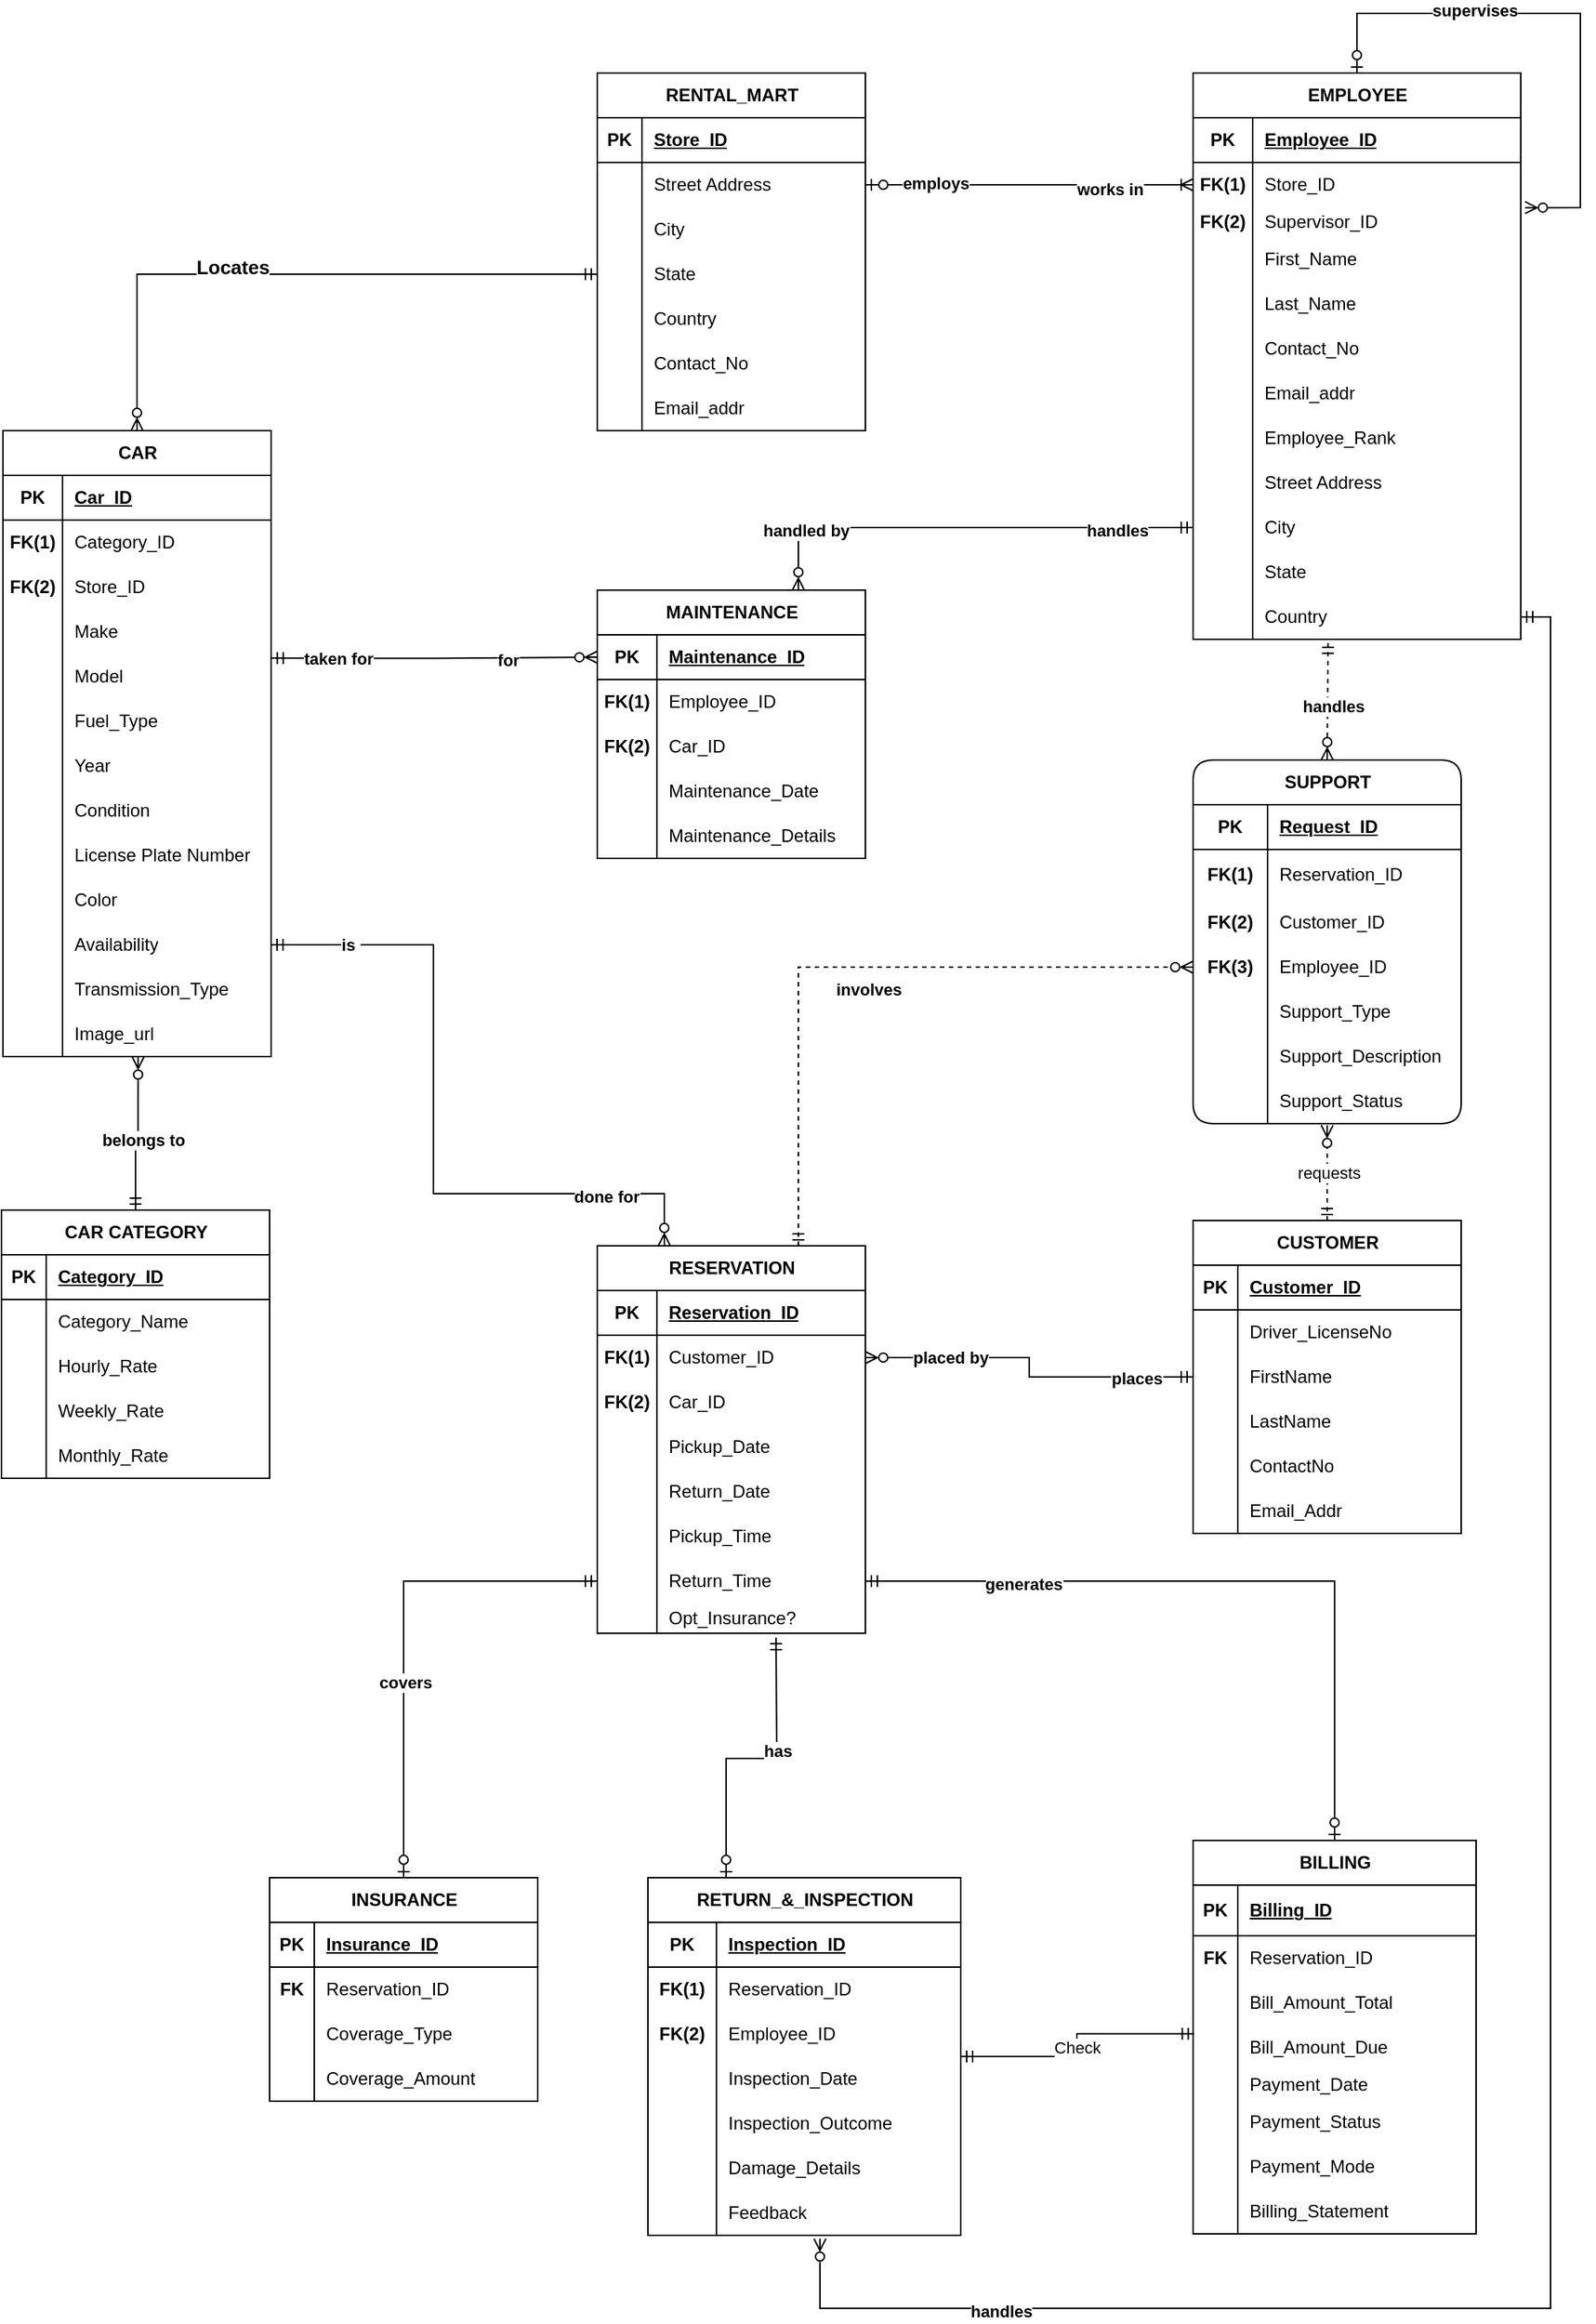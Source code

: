 <mxfile version="23.1.8" type="device">
  <diagram name="Page-1" id="LhtUmSL6UaCC6kDwmlD5">
    <mxGraphModel dx="1193" dy="758" grid="1" gridSize="10" guides="1" tooltips="1" connect="1" arrows="1" fold="1" page="1" pageScale="1" pageWidth="2091" pageHeight="1013" math="0" shadow="0">
      <root>
        <mxCell id="0" />
        <mxCell id="1" parent="0" />
        <mxCell id="cYJrQ5msL-brLkEl6Zf_-289" style="edgeStyle=orthogonalEdgeStyle;rounded=0;orthogonalLoop=1;jettySize=auto;html=1;exitX=0.5;exitY=0;exitDx=0;exitDy=0;entryX=0;entryY=0.5;entryDx=0;entryDy=0;startArrow=ERzeroToMany;startFill=0;endArrow=ERmandOne;endFill=0;" edge="1" parent="1" source="cYJrQ5msL-brLkEl6Zf_-291" target="cYJrQ5msL-brLkEl6Zf_-341">
          <mxGeometry relative="1" as="geometry" />
        </mxCell>
        <mxCell id="cYJrQ5msL-brLkEl6Zf_-290" value="&lt;b&gt;&lt;font style=&quot;font-size: 13px;&quot;&gt;Locates&lt;/font&gt;&lt;/b&gt;" style="edgeLabel;html=1;align=center;verticalAlign=middle;resizable=0;points=[];" vertex="1" connectable="0" parent="cYJrQ5msL-brLkEl6Zf_-289">
          <mxGeometry x="-0.183" y="5" relative="1" as="geometry">
            <mxPoint as="offset" />
          </mxGeometry>
        </mxCell>
        <mxCell id="cYJrQ5msL-brLkEl6Zf_-291" value="CAR" style="shape=table;startSize=30;container=1;collapsible=1;childLayout=tableLayout;fixedRows=1;rowLines=0;fontStyle=1;align=center;resizeLast=1;html=1;" vertex="1" parent="1">
          <mxGeometry x="1141" y="820" width="180" height="420" as="geometry" />
        </mxCell>
        <mxCell id="cYJrQ5msL-brLkEl6Zf_-292" value="" style="shape=tableRow;horizontal=0;startSize=0;swimlaneHead=0;swimlaneBody=0;fillColor=none;collapsible=0;dropTarget=0;points=[[0,0.5],[1,0.5]];portConstraint=eastwest;top=0;left=0;right=0;bottom=1;" vertex="1" parent="cYJrQ5msL-brLkEl6Zf_-291">
          <mxGeometry y="30" width="180" height="30" as="geometry" />
        </mxCell>
        <mxCell id="cYJrQ5msL-brLkEl6Zf_-293" value="PK" style="shape=partialRectangle;connectable=0;fillColor=none;top=0;left=0;bottom=0;right=0;fontStyle=1;overflow=hidden;whiteSpace=wrap;html=1;" vertex="1" parent="cYJrQ5msL-brLkEl6Zf_-292">
          <mxGeometry width="40" height="30" as="geometry">
            <mxRectangle width="40" height="30" as="alternateBounds" />
          </mxGeometry>
        </mxCell>
        <mxCell id="cYJrQ5msL-brLkEl6Zf_-294" value="Car_ID" style="shape=partialRectangle;connectable=0;fillColor=none;top=0;left=0;bottom=0;right=0;align=left;spacingLeft=6;fontStyle=5;overflow=hidden;whiteSpace=wrap;html=1;" vertex="1" parent="cYJrQ5msL-brLkEl6Zf_-292">
          <mxGeometry x="40" width="140" height="30" as="geometry">
            <mxRectangle width="140" height="30" as="alternateBounds" />
          </mxGeometry>
        </mxCell>
        <mxCell id="cYJrQ5msL-brLkEl6Zf_-295" value="" style="shape=tableRow;horizontal=0;startSize=0;swimlaneHead=0;swimlaneBody=0;fillColor=none;collapsible=0;dropTarget=0;points=[[0,0.5],[1,0.5]];portConstraint=eastwest;top=0;left=0;right=0;bottom=0;" vertex="1" parent="cYJrQ5msL-brLkEl6Zf_-291">
          <mxGeometry y="60" width="180" height="30" as="geometry" />
        </mxCell>
        <mxCell id="cYJrQ5msL-brLkEl6Zf_-296" value="&lt;b&gt;FK(1)&lt;/b&gt;" style="shape=partialRectangle;connectable=0;fillColor=none;top=0;left=0;bottom=0;right=0;editable=1;overflow=hidden;whiteSpace=wrap;html=1;" vertex="1" parent="cYJrQ5msL-brLkEl6Zf_-295">
          <mxGeometry width="40" height="30" as="geometry">
            <mxRectangle width="40" height="30" as="alternateBounds" />
          </mxGeometry>
        </mxCell>
        <mxCell id="cYJrQ5msL-brLkEl6Zf_-297" value="Category_ID" style="shape=partialRectangle;connectable=0;fillColor=none;top=0;left=0;bottom=0;right=0;align=left;spacingLeft=6;overflow=hidden;whiteSpace=wrap;html=1;" vertex="1" parent="cYJrQ5msL-brLkEl6Zf_-295">
          <mxGeometry x="40" width="140" height="30" as="geometry">
            <mxRectangle width="140" height="30" as="alternateBounds" />
          </mxGeometry>
        </mxCell>
        <mxCell id="cYJrQ5msL-brLkEl6Zf_-298" value="" style="shape=tableRow;horizontal=0;startSize=0;swimlaneHead=0;swimlaneBody=0;fillColor=none;collapsible=0;dropTarget=0;points=[[0,0.5],[1,0.5]];portConstraint=eastwest;top=0;left=0;right=0;bottom=0;" vertex="1" parent="cYJrQ5msL-brLkEl6Zf_-291">
          <mxGeometry y="90" width="180" height="30" as="geometry" />
        </mxCell>
        <mxCell id="cYJrQ5msL-brLkEl6Zf_-299" value="&lt;b&gt;FK(2)&lt;/b&gt;" style="shape=partialRectangle;connectable=0;fillColor=none;top=0;left=0;bottom=0;right=0;editable=1;overflow=hidden;whiteSpace=wrap;html=1;" vertex="1" parent="cYJrQ5msL-brLkEl6Zf_-298">
          <mxGeometry width="40" height="30" as="geometry">
            <mxRectangle width="40" height="30" as="alternateBounds" />
          </mxGeometry>
        </mxCell>
        <mxCell id="cYJrQ5msL-brLkEl6Zf_-300" value="Store_ID" style="shape=partialRectangle;connectable=0;fillColor=none;top=0;left=0;bottom=0;right=0;align=left;spacingLeft=6;overflow=hidden;whiteSpace=wrap;html=1;" vertex="1" parent="cYJrQ5msL-brLkEl6Zf_-298">
          <mxGeometry x="40" width="140" height="30" as="geometry">
            <mxRectangle width="140" height="30" as="alternateBounds" />
          </mxGeometry>
        </mxCell>
        <mxCell id="cYJrQ5msL-brLkEl6Zf_-301" value="" style="shape=tableRow;horizontal=0;startSize=0;swimlaneHead=0;swimlaneBody=0;fillColor=none;collapsible=0;dropTarget=0;points=[[0,0.5],[1,0.5]];portConstraint=eastwest;top=0;left=0;right=0;bottom=0;" vertex="1" parent="cYJrQ5msL-brLkEl6Zf_-291">
          <mxGeometry y="120" width="180" height="30" as="geometry" />
        </mxCell>
        <mxCell id="cYJrQ5msL-brLkEl6Zf_-302" value="" style="shape=partialRectangle;connectable=0;fillColor=none;top=0;left=0;bottom=0;right=0;editable=1;overflow=hidden;whiteSpace=wrap;html=1;" vertex="1" parent="cYJrQ5msL-brLkEl6Zf_-301">
          <mxGeometry width="40" height="30" as="geometry">
            <mxRectangle width="40" height="30" as="alternateBounds" />
          </mxGeometry>
        </mxCell>
        <mxCell id="cYJrQ5msL-brLkEl6Zf_-303" value="Make" style="shape=partialRectangle;connectable=0;fillColor=none;top=0;left=0;bottom=0;right=0;align=left;spacingLeft=6;overflow=hidden;whiteSpace=wrap;html=1;" vertex="1" parent="cYJrQ5msL-brLkEl6Zf_-301">
          <mxGeometry x="40" width="140" height="30" as="geometry">
            <mxRectangle width="140" height="30" as="alternateBounds" />
          </mxGeometry>
        </mxCell>
        <mxCell id="cYJrQ5msL-brLkEl6Zf_-304" value="" style="shape=tableRow;horizontal=0;startSize=0;swimlaneHead=0;swimlaneBody=0;fillColor=none;collapsible=0;dropTarget=0;points=[[0,0.5],[1,0.5]];portConstraint=eastwest;top=0;left=0;right=0;bottom=0;" vertex="1" parent="cYJrQ5msL-brLkEl6Zf_-291">
          <mxGeometry y="150" width="180" height="30" as="geometry" />
        </mxCell>
        <mxCell id="cYJrQ5msL-brLkEl6Zf_-305" value="" style="shape=partialRectangle;connectable=0;fillColor=none;top=0;left=0;bottom=0;right=0;editable=1;overflow=hidden;whiteSpace=wrap;html=1;" vertex="1" parent="cYJrQ5msL-brLkEl6Zf_-304">
          <mxGeometry width="40" height="30" as="geometry">
            <mxRectangle width="40" height="30" as="alternateBounds" />
          </mxGeometry>
        </mxCell>
        <mxCell id="cYJrQ5msL-brLkEl6Zf_-306" value="Model" style="shape=partialRectangle;connectable=0;fillColor=none;top=0;left=0;bottom=0;right=0;align=left;spacingLeft=6;overflow=hidden;whiteSpace=wrap;html=1;" vertex="1" parent="cYJrQ5msL-brLkEl6Zf_-304">
          <mxGeometry x="40" width="140" height="30" as="geometry">
            <mxRectangle width="140" height="30" as="alternateBounds" />
          </mxGeometry>
        </mxCell>
        <mxCell id="cYJrQ5msL-brLkEl6Zf_-307" value="" style="shape=tableRow;horizontal=0;startSize=0;swimlaneHead=0;swimlaneBody=0;fillColor=none;collapsible=0;dropTarget=0;points=[[0,0.5],[1,0.5]];portConstraint=eastwest;top=0;left=0;right=0;bottom=0;" vertex="1" parent="cYJrQ5msL-brLkEl6Zf_-291">
          <mxGeometry y="180" width="180" height="30" as="geometry" />
        </mxCell>
        <mxCell id="cYJrQ5msL-brLkEl6Zf_-308" value="" style="shape=partialRectangle;connectable=0;fillColor=none;top=0;left=0;bottom=0;right=0;editable=1;overflow=hidden;whiteSpace=wrap;html=1;" vertex="1" parent="cYJrQ5msL-brLkEl6Zf_-307">
          <mxGeometry width="40" height="30" as="geometry">
            <mxRectangle width="40" height="30" as="alternateBounds" />
          </mxGeometry>
        </mxCell>
        <mxCell id="cYJrQ5msL-brLkEl6Zf_-309" value="Fuel_Type" style="shape=partialRectangle;connectable=0;fillColor=none;top=0;left=0;bottom=0;right=0;align=left;spacingLeft=6;overflow=hidden;whiteSpace=wrap;html=1;" vertex="1" parent="cYJrQ5msL-brLkEl6Zf_-307">
          <mxGeometry x="40" width="140" height="30" as="geometry">
            <mxRectangle width="140" height="30" as="alternateBounds" />
          </mxGeometry>
        </mxCell>
        <mxCell id="cYJrQ5msL-brLkEl6Zf_-310" value="" style="shape=tableRow;horizontal=0;startSize=0;swimlaneHead=0;swimlaneBody=0;fillColor=none;collapsible=0;dropTarget=0;points=[[0,0.5],[1,0.5]];portConstraint=eastwest;top=0;left=0;right=0;bottom=0;" vertex="1" parent="cYJrQ5msL-brLkEl6Zf_-291">
          <mxGeometry y="210" width="180" height="30" as="geometry" />
        </mxCell>
        <mxCell id="cYJrQ5msL-brLkEl6Zf_-311" value="" style="shape=partialRectangle;connectable=0;fillColor=none;top=0;left=0;bottom=0;right=0;editable=1;overflow=hidden;whiteSpace=wrap;html=1;" vertex="1" parent="cYJrQ5msL-brLkEl6Zf_-310">
          <mxGeometry width="40" height="30" as="geometry">
            <mxRectangle width="40" height="30" as="alternateBounds" />
          </mxGeometry>
        </mxCell>
        <mxCell id="cYJrQ5msL-brLkEl6Zf_-312" value="Year" style="shape=partialRectangle;connectable=0;fillColor=none;top=0;left=0;bottom=0;right=0;align=left;spacingLeft=6;overflow=hidden;whiteSpace=wrap;html=1;" vertex="1" parent="cYJrQ5msL-brLkEl6Zf_-310">
          <mxGeometry x="40" width="140" height="30" as="geometry">
            <mxRectangle width="140" height="30" as="alternateBounds" />
          </mxGeometry>
        </mxCell>
        <mxCell id="cYJrQ5msL-brLkEl6Zf_-313" value="" style="shape=tableRow;horizontal=0;startSize=0;swimlaneHead=0;swimlaneBody=0;fillColor=none;collapsible=0;dropTarget=0;points=[[0,0.5],[1,0.5]];portConstraint=eastwest;top=0;left=0;right=0;bottom=0;" vertex="1" parent="cYJrQ5msL-brLkEl6Zf_-291">
          <mxGeometry y="240" width="180" height="30" as="geometry" />
        </mxCell>
        <mxCell id="cYJrQ5msL-brLkEl6Zf_-314" value="" style="shape=partialRectangle;connectable=0;fillColor=none;top=0;left=0;bottom=0;right=0;editable=1;overflow=hidden;whiteSpace=wrap;html=1;" vertex="1" parent="cYJrQ5msL-brLkEl6Zf_-313">
          <mxGeometry width="40" height="30" as="geometry">
            <mxRectangle width="40" height="30" as="alternateBounds" />
          </mxGeometry>
        </mxCell>
        <mxCell id="cYJrQ5msL-brLkEl6Zf_-315" value="Condition" style="shape=partialRectangle;connectable=0;fillColor=none;top=0;left=0;bottom=0;right=0;align=left;spacingLeft=6;overflow=hidden;whiteSpace=wrap;html=1;" vertex="1" parent="cYJrQ5msL-brLkEl6Zf_-313">
          <mxGeometry x="40" width="140" height="30" as="geometry">
            <mxRectangle width="140" height="30" as="alternateBounds" />
          </mxGeometry>
        </mxCell>
        <mxCell id="cYJrQ5msL-brLkEl6Zf_-316" value="" style="shape=tableRow;horizontal=0;startSize=0;swimlaneHead=0;swimlaneBody=0;fillColor=none;collapsible=0;dropTarget=0;points=[[0,0.5],[1,0.5]];portConstraint=eastwest;top=0;left=0;right=0;bottom=0;" vertex="1" parent="cYJrQ5msL-brLkEl6Zf_-291">
          <mxGeometry y="270" width="180" height="30" as="geometry" />
        </mxCell>
        <mxCell id="cYJrQ5msL-brLkEl6Zf_-317" value="" style="shape=partialRectangle;connectable=0;fillColor=none;top=0;left=0;bottom=0;right=0;editable=1;overflow=hidden;whiteSpace=wrap;html=1;" vertex="1" parent="cYJrQ5msL-brLkEl6Zf_-316">
          <mxGeometry width="40" height="30" as="geometry">
            <mxRectangle width="40" height="30" as="alternateBounds" />
          </mxGeometry>
        </mxCell>
        <mxCell id="cYJrQ5msL-brLkEl6Zf_-318" value="License Plate Number" style="shape=partialRectangle;connectable=0;fillColor=none;top=0;left=0;bottom=0;right=0;align=left;spacingLeft=6;overflow=hidden;whiteSpace=wrap;html=1;" vertex="1" parent="cYJrQ5msL-brLkEl6Zf_-316">
          <mxGeometry x="40" width="140" height="30" as="geometry">
            <mxRectangle width="140" height="30" as="alternateBounds" />
          </mxGeometry>
        </mxCell>
        <mxCell id="cYJrQ5msL-brLkEl6Zf_-319" value="" style="shape=tableRow;horizontal=0;startSize=0;swimlaneHead=0;swimlaneBody=0;fillColor=none;collapsible=0;dropTarget=0;points=[[0,0.5],[1,0.5]];portConstraint=eastwest;top=0;left=0;right=0;bottom=0;" vertex="1" parent="cYJrQ5msL-brLkEl6Zf_-291">
          <mxGeometry y="300" width="180" height="30" as="geometry" />
        </mxCell>
        <mxCell id="cYJrQ5msL-brLkEl6Zf_-320" value="" style="shape=partialRectangle;connectable=0;fillColor=none;top=0;left=0;bottom=0;right=0;editable=1;overflow=hidden;whiteSpace=wrap;html=1;" vertex="1" parent="cYJrQ5msL-brLkEl6Zf_-319">
          <mxGeometry width="40" height="30" as="geometry">
            <mxRectangle width="40" height="30" as="alternateBounds" />
          </mxGeometry>
        </mxCell>
        <mxCell id="cYJrQ5msL-brLkEl6Zf_-321" value="Color" style="shape=partialRectangle;connectable=0;fillColor=none;top=0;left=0;bottom=0;right=0;align=left;spacingLeft=6;overflow=hidden;whiteSpace=wrap;html=1;" vertex="1" parent="cYJrQ5msL-brLkEl6Zf_-319">
          <mxGeometry x="40" width="140" height="30" as="geometry">
            <mxRectangle width="140" height="30" as="alternateBounds" />
          </mxGeometry>
        </mxCell>
        <mxCell id="cYJrQ5msL-brLkEl6Zf_-322" value="" style="shape=tableRow;horizontal=0;startSize=0;swimlaneHead=0;swimlaneBody=0;fillColor=none;collapsible=0;dropTarget=0;points=[[0,0.5],[1,0.5]];portConstraint=eastwest;top=0;left=0;right=0;bottom=0;" vertex="1" parent="cYJrQ5msL-brLkEl6Zf_-291">
          <mxGeometry y="330" width="180" height="30" as="geometry" />
        </mxCell>
        <mxCell id="cYJrQ5msL-brLkEl6Zf_-323" value="" style="shape=partialRectangle;connectable=0;fillColor=none;top=0;left=0;bottom=0;right=0;editable=1;overflow=hidden;whiteSpace=wrap;html=1;" vertex="1" parent="cYJrQ5msL-brLkEl6Zf_-322">
          <mxGeometry width="40" height="30" as="geometry">
            <mxRectangle width="40" height="30" as="alternateBounds" />
          </mxGeometry>
        </mxCell>
        <mxCell id="cYJrQ5msL-brLkEl6Zf_-324" value="Availability" style="shape=partialRectangle;connectable=0;fillColor=none;top=0;left=0;bottom=0;right=0;align=left;spacingLeft=6;overflow=hidden;whiteSpace=wrap;html=1;" vertex="1" parent="cYJrQ5msL-brLkEl6Zf_-322">
          <mxGeometry x="40" width="140" height="30" as="geometry">
            <mxRectangle width="140" height="30" as="alternateBounds" />
          </mxGeometry>
        </mxCell>
        <mxCell id="cYJrQ5msL-brLkEl6Zf_-325" value="" style="shape=tableRow;horizontal=0;startSize=0;swimlaneHead=0;swimlaneBody=0;fillColor=none;collapsible=0;dropTarget=0;points=[[0,0.5],[1,0.5]];portConstraint=eastwest;top=0;left=0;right=0;bottom=0;" vertex="1" parent="cYJrQ5msL-brLkEl6Zf_-291">
          <mxGeometry y="360" width="180" height="30" as="geometry" />
        </mxCell>
        <mxCell id="cYJrQ5msL-brLkEl6Zf_-326" value="" style="shape=partialRectangle;connectable=0;fillColor=none;top=0;left=0;bottom=0;right=0;editable=1;overflow=hidden;whiteSpace=wrap;html=1;" vertex="1" parent="cYJrQ5msL-brLkEl6Zf_-325">
          <mxGeometry width="40" height="30" as="geometry">
            <mxRectangle width="40" height="30" as="alternateBounds" />
          </mxGeometry>
        </mxCell>
        <mxCell id="cYJrQ5msL-brLkEl6Zf_-327" value="Transmission_Type" style="shape=partialRectangle;connectable=0;fillColor=none;top=0;left=0;bottom=0;right=0;align=left;spacingLeft=6;overflow=hidden;whiteSpace=wrap;html=1;" vertex="1" parent="cYJrQ5msL-brLkEl6Zf_-325">
          <mxGeometry x="40" width="140" height="30" as="geometry">
            <mxRectangle width="140" height="30" as="alternateBounds" />
          </mxGeometry>
        </mxCell>
        <mxCell id="cYJrQ5msL-brLkEl6Zf_-328" value="" style="shape=tableRow;horizontal=0;startSize=0;swimlaneHead=0;swimlaneBody=0;fillColor=none;collapsible=0;dropTarget=0;points=[[0,0.5],[1,0.5]];portConstraint=eastwest;top=0;left=0;right=0;bottom=0;" vertex="1" parent="cYJrQ5msL-brLkEl6Zf_-291">
          <mxGeometry y="390" width="180" height="30" as="geometry" />
        </mxCell>
        <mxCell id="cYJrQ5msL-brLkEl6Zf_-329" value="" style="shape=partialRectangle;connectable=0;fillColor=none;top=0;left=0;bottom=0;right=0;editable=1;overflow=hidden;whiteSpace=wrap;html=1;" vertex="1" parent="cYJrQ5msL-brLkEl6Zf_-328">
          <mxGeometry width="40" height="30" as="geometry">
            <mxRectangle width="40" height="30" as="alternateBounds" />
          </mxGeometry>
        </mxCell>
        <mxCell id="cYJrQ5msL-brLkEl6Zf_-330" value="Image_url" style="shape=partialRectangle;connectable=0;fillColor=none;top=0;left=0;bottom=0;right=0;align=left;spacingLeft=6;overflow=hidden;whiteSpace=wrap;html=1;" vertex="1" parent="cYJrQ5msL-brLkEl6Zf_-328">
          <mxGeometry x="40" width="140" height="30" as="geometry">
            <mxRectangle width="140" height="30" as="alternateBounds" />
          </mxGeometry>
        </mxCell>
        <mxCell id="cYJrQ5msL-brLkEl6Zf_-331" value="RENTAL_MART" style="shape=table;startSize=30;container=1;collapsible=1;childLayout=tableLayout;fixedRows=1;rowLines=0;fontStyle=1;align=center;resizeLast=1;html=1;" vertex="1" parent="1">
          <mxGeometry x="1540" y="580" width="180" height="240" as="geometry" />
        </mxCell>
        <mxCell id="cYJrQ5msL-brLkEl6Zf_-332" value="" style="shape=tableRow;horizontal=0;startSize=0;swimlaneHead=0;swimlaneBody=0;fillColor=none;collapsible=0;dropTarget=0;points=[[0,0.5],[1,0.5]];portConstraint=eastwest;top=0;left=0;right=0;bottom=1;" vertex="1" parent="cYJrQ5msL-brLkEl6Zf_-331">
          <mxGeometry y="30" width="180" height="30" as="geometry" />
        </mxCell>
        <mxCell id="cYJrQ5msL-brLkEl6Zf_-333" value="PK" style="shape=partialRectangle;connectable=0;fillColor=none;top=0;left=0;bottom=0;right=0;fontStyle=1;overflow=hidden;whiteSpace=wrap;html=1;" vertex="1" parent="cYJrQ5msL-brLkEl6Zf_-332">
          <mxGeometry width="30" height="30" as="geometry">
            <mxRectangle width="30" height="30" as="alternateBounds" />
          </mxGeometry>
        </mxCell>
        <mxCell id="cYJrQ5msL-brLkEl6Zf_-334" value="Store_ID" style="shape=partialRectangle;connectable=0;fillColor=none;top=0;left=0;bottom=0;right=0;align=left;spacingLeft=6;fontStyle=5;overflow=hidden;whiteSpace=wrap;html=1;" vertex="1" parent="cYJrQ5msL-brLkEl6Zf_-332">
          <mxGeometry x="30" width="150" height="30" as="geometry">
            <mxRectangle width="150" height="30" as="alternateBounds" />
          </mxGeometry>
        </mxCell>
        <mxCell id="cYJrQ5msL-brLkEl6Zf_-335" value="" style="shape=tableRow;horizontal=0;startSize=0;swimlaneHead=0;swimlaneBody=0;fillColor=none;collapsible=0;dropTarget=0;points=[[0,0.5],[1,0.5]];portConstraint=eastwest;top=0;left=0;right=0;bottom=0;" vertex="1" parent="cYJrQ5msL-brLkEl6Zf_-331">
          <mxGeometry y="60" width="180" height="30" as="geometry" />
        </mxCell>
        <mxCell id="cYJrQ5msL-brLkEl6Zf_-336" value="" style="shape=partialRectangle;connectable=0;fillColor=none;top=0;left=0;bottom=0;right=0;editable=1;overflow=hidden;whiteSpace=wrap;html=1;" vertex="1" parent="cYJrQ5msL-brLkEl6Zf_-335">
          <mxGeometry width="30" height="30" as="geometry">
            <mxRectangle width="30" height="30" as="alternateBounds" />
          </mxGeometry>
        </mxCell>
        <mxCell id="cYJrQ5msL-brLkEl6Zf_-337" value="Street Address" style="shape=partialRectangle;connectable=0;fillColor=none;top=0;left=0;bottom=0;right=0;align=left;spacingLeft=6;overflow=hidden;whiteSpace=wrap;html=1;" vertex="1" parent="cYJrQ5msL-brLkEl6Zf_-335">
          <mxGeometry x="30" width="150" height="30" as="geometry">
            <mxRectangle width="150" height="30" as="alternateBounds" />
          </mxGeometry>
        </mxCell>
        <mxCell id="cYJrQ5msL-brLkEl6Zf_-338" value="" style="shape=tableRow;horizontal=0;startSize=0;swimlaneHead=0;swimlaneBody=0;fillColor=none;collapsible=0;dropTarget=0;points=[[0,0.5],[1,0.5]];portConstraint=eastwest;top=0;left=0;right=0;bottom=0;" vertex="1" parent="cYJrQ5msL-brLkEl6Zf_-331">
          <mxGeometry y="90" width="180" height="30" as="geometry" />
        </mxCell>
        <mxCell id="cYJrQ5msL-brLkEl6Zf_-339" value="" style="shape=partialRectangle;connectable=0;fillColor=none;top=0;left=0;bottom=0;right=0;editable=1;overflow=hidden;whiteSpace=wrap;html=1;" vertex="1" parent="cYJrQ5msL-brLkEl6Zf_-338">
          <mxGeometry width="30" height="30" as="geometry">
            <mxRectangle width="30" height="30" as="alternateBounds" />
          </mxGeometry>
        </mxCell>
        <mxCell id="cYJrQ5msL-brLkEl6Zf_-340" value="City" style="shape=partialRectangle;connectable=0;fillColor=none;top=0;left=0;bottom=0;right=0;align=left;spacingLeft=6;overflow=hidden;whiteSpace=wrap;html=1;" vertex="1" parent="cYJrQ5msL-brLkEl6Zf_-338">
          <mxGeometry x="30" width="150" height="30" as="geometry">
            <mxRectangle width="150" height="30" as="alternateBounds" />
          </mxGeometry>
        </mxCell>
        <mxCell id="cYJrQ5msL-brLkEl6Zf_-341" value="" style="shape=tableRow;horizontal=0;startSize=0;swimlaneHead=0;swimlaneBody=0;fillColor=none;collapsible=0;dropTarget=0;points=[[0,0.5],[1,0.5]];portConstraint=eastwest;top=0;left=0;right=0;bottom=0;" vertex="1" parent="cYJrQ5msL-brLkEl6Zf_-331">
          <mxGeometry y="120" width="180" height="30" as="geometry" />
        </mxCell>
        <mxCell id="cYJrQ5msL-brLkEl6Zf_-342" value="" style="shape=partialRectangle;connectable=0;fillColor=none;top=0;left=0;bottom=0;right=0;editable=1;overflow=hidden;whiteSpace=wrap;html=1;" vertex="1" parent="cYJrQ5msL-brLkEl6Zf_-341">
          <mxGeometry width="30" height="30" as="geometry">
            <mxRectangle width="30" height="30" as="alternateBounds" />
          </mxGeometry>
        </mxCell>
        <mxCell id="cYJrQ5msL-brLkEl6Zf_-343" value="State" style="shape=partialRectangle;connectable=0;fillColor=none;top=0;left=0;bottom=0;right=0;align=left;spacingLeft=6;overflow=hidden;whiteSpace=wrap;html=1;" vertex="1" parent="cYJrQ5msL-brLkEl6Zf_-341">
          <mxGeometry x="30" width="150" height="30" as="geometry">
            <mxRectangle width="150" height="30" as="alternateBounds" />
          </mxGeometry>
        </mxCell>
        <mxCell id="cYJrQ5msL-brLkEl6Zf_-344" value="" style="shape=tableRow;horizontal=0;startSize=0;swimlaneHead=0;swimlaneBody=0;fillColor=none;collapsible=0;dropTarget=0;points=[[0,0.5],[1,0.5]];portConstraint=eastwest;top=0;left=0;right=0;bottom=0;" vertex="1" parent="cYJrQ5msL-brLkEl6Zf_-331">
          <mxGeometry y="150" width="180" height="30" as="geometry" />
        </mxCell>
        <mxCell id="cYJrQ5msL-brLkEl6Zf_-345" value="" style="shape=partialRectangle;connectable=0;fillColor=none;top=0;left=0;bottom=0;right=0;editable=1;overflow=hidden;whiteSpace=wrap;html=1;" vertex="1" parent="cYJrQ5msL-brLkEl6Zf_-344">
          <mxGeometry width="30" height="30" as="geometry">
            <mxRectangle width="30" height="30" as="alternateBounds" />
          </mxGeometry>
        </mxCell>
        <mxCell id="cYJrQ5msL-brLkEl6Zf_-346" value="Country" style="shape=partialRectangle;connectable=0;fillColor=none;top=0;left=0;bottom=0;right=0;align=left;spacingLeft=6;overflow=hidden;whiteSpace=wrap;html=1;" vertex="1" parent="cYJrQ5msL-brLkEl6Zf_-344">
          <mxGeometry x="30" width="150" height="30" as="geometry">
            <mxRectangle width="150" height="30" as="alternateBounds" />
          </mxGeometry>
        </mxCell>
        <mxCell id="cYJrQ5msL-brLkEl6Zf_-347" value="" style="shape=tableRow;horizontal=0;startSize=0;swimlaneHead=0;swimlaneBody=0;fillColor=none;collapsible=0;dropTarget=0;points=[[0,0.5],[1,0.5]];portConstraint=eastwest;top=0;left=0;right=0;bottom=0;" vertex="1" parent="cYJrQ5msL-brLkEl6Zf_-331">
          <mxGeometry y="180" width="180" height="30" as="geometry" />
        </mxCell>
        <mxCell id="cYJrQ5msL-brLkEl6Zf_-348" value="" style="shape=partialRectangle;connectable=0;fillColor=none;top=0;left=0;bottom=0;right=0;editable=1;overflow=hidden;whiteSpace=wrap;html=1;" vertex="1" parent="cYJrQ5msL-brLkEl6Zf_-347">
          <mxGeometry width="30" height="30" as="geometry">
            <mxRectangle width="30" height="30" as="alternateBounds" />
          </mxGeometry>
        </mxCell>
        <mxCell id="cYJrQ5msL-brLkEl6Zf_-349" value="Contact_No" style="shape=partialRectangle;connectable=0;fillColor=none;top=0;left=0;bottom=0;right=0;align=left;spacingLeft=6;overflow=hidden;whiteSpace=wrap;html=1;" vertex="1" parent="cYJrQ5msL-brLkEl6Zf_-347">
          <mxGeometry x="30" width="150" height="30" as="geometry">
            <mxRectangle width="150" height="30" as="alternateBounds" />
          </mxGeometry>
        </mxCell>
        <mxCell id="cYJrQ5msL-brLkEl6Zf_-350" value="" style="shape=tableRow;horizontal=0;startSize=0;swimlaneHead=0;swimlaneBody=0;fillColor=none;collapsible=0;dropTarget=0;points=[[0,0.5],[1,0.5]];portConstraint=eastwest;top=0;left=0;right=0;bottom=0;" vertex="1" parent="cYJrQ5msL-brLkEl6Zf_-331">
          <mxGeometry y="210" width="180" height="30" as="geometry" />
        </mxCell>
        <mxCell id="cYJrQ5msL-brLkEl6Zf_-351" value="" style="shape=partialRectangle;connectable=0;fillColor=none;top=0;left=0;bottom=0;right=0;editable=1;overflow=hidden;whiteSpace=wrap;html=1;" vertex="1" parent="cYJrQ5msL-brLkEl6Zf_-350">
          <mxGeometry width="30" height="30" as="geometry">
            <mxRectangle width="30" height="30" as="alternateBounds" />
          </mxGeometry>
        </mxCell>
        <mxCell id="cYJrQ5msL-brLkEl6Zf_-352" value="Email_addr" style="shape=partialRectangle;connectable=0;fillColor=none;top=0;left=0;bottom=0;right=0;align=left;spacingLeft=6;overflow=hidden;whiteSpace=wrap;html=1;" vertex="1" parent="cYJrQ5msL-brLkEl6Zf_-350">
          <mxGeometry x="30" width="150" height="30" as="geometry">
            <mxRectangle width="150" height="30" as="alternateBounds" />
          </mxGeometry>
        </mxCell>
        <mxCell id="cYJrQ5msL-brLkEl6Zf_-353" style="edgeStyle=orthogonalEdgeStyle;rounded=0;orthogonalLoop=1;jettySize=auto;html=1;exitX=0.75;exitY=0;exitDx=0;exitDy=0;entryX=0;entryY=0.5;entryDx=0;entryDy=0;startArrow=ERzeroToMany;startFill=0;endArrow=ERmandOne;endFill=0;" edge="1" parent="1" source="cYJrQ5msL-brLkEl6Zf_-356" target="cYJrQ5msL-brLkEl6Zf_-446">
          <mxGeometry relative="1" as="geometry">
            <Array as="points">
              <mxPoint x="1675" y="885" />
            </Array>
          </mxGeometry>
        </mxCell>
        <mxCell id="cYJrQ5msL-brLkEl6Zf_-354" value="&lt;b&gt;handled by&lt;/b&gt;" style="edgeLabel;html=1;align=center;verticalAlign=middle;resizable=0;points=[];" vertex="1" connectable="0" parent="cYJrQ5msL-brLkEl6Zf_-353">
          <mxGeometry x="-0.695" y="-2" relative="1" as="geometry">
            <mxPoint as="offset" />
          </mxGeometry>
        </mxCell>
        <mxCell id="cYJrQ5msL-brLkEl6Zf_-355" value="&lt;b&gt;handles&lt;/b&gt;" style="edgeLabel;html=1;align=center;verticalAlign=middle;resizable=0;points=[];" vertex="1" connectable="0" parent="cYJrQ5msL-brLkEl6Zf_-353">
          <mxGeometry x="0.663" y="-2" relative="1" as="geometry">
            <mxPoint as="offset" />
          </mxGeometry>
        </mxCell>
        <mxCell id="cYJrQ5msL-brLkEl6Zf_-356" value="MAINTENANCE" style="shape=table;startSize=30;container=1;collapsible=1;childLayout=tableLayout;fixedRows=1;rowLines=0;fontStyle=1;align=center;resizeLast=1;html=1;" vertex="1" parent="1">
          <mxGeometry x="1540" y="927" width="180" height="180" as="geometry" />
        </mxCell>
        <mxCell id="cYJrQ5msL-brLkEl6Zf_-357" value="" style="shape=tableRow;horizontal=0;startSize=0;swimlaneHead=0;swimlaneBody=0;fillColor=none;collapsible=0;dropTarget=0;points=[[0,0.5],[1,0.5]];portConstraint=eastwest;top=0;left=0;right=0;bottom=1;" vertex="1" parent="cYJrQ5msL-brLkEl6Zf_-356">
          <mxGeometry y="30" width="180" height="30" as="geometry" />
        </mxCell>
        <mxCell id="cYJrQ5msL-brLkEl6Zf_-358" value="PK" style="shape=partialRectangle;connectable=0;fillColor=none;top=0;left=0;bottom=0;right=0;fontStyle=1;overflow=hidden;whiteSpace=wrap;html=1;" vertex="1" parent="cYJrQ5msL-brLkEl6Zf_-357">
          <mxGeometry width="40" height="30" as="geometry">
            <mxRectangle width="40" height="30" as="alternateBounds" />
          </mxGeometry>
        </mxCell>
        <mxCell id="cYJrQ5msL-brLkEl6Zf_-359" value="Maintenance_ID" style="shape=partialRectangle;connectable=0;fillColor=none;top=0;left=0;bottom=0;right=0;align=left;spacingLeft=6;fontStyle=5;overflow=hidden;whiteSpace=wrap;html=1;" vertex="1" parent="cYJrQ5msL-brLkEl6Zf_-357">
          <mxGeometry x="40" width="140" height="30" as="geometry">
            <mxRectangle width="140" height="30" as="alternateBounds" />
          </mxGeometry>
        </mxCell>
        <mxCell id="cYJrQ5msL-brLkEl6Zf_-360" value="" style="shape=tableRow;horizontal=0;startSize=0;swimlaneHead=0;swimlaneBody=0;fillColor=none;collapsible=0;dropTarget=0;points=[[0,0.5],[1,0.5]];portConstraint=eastwest;top=0;left=0;right=0;bottom=0;" vertex="1" parent="cYJrQ5msL-brLkEl6Zf_-356">
          <mxGeometry y="60" width="180" height="30" as="geometry" />
        </mxCell>
        <mxCell id="cYJrQ5msL-brLkEl6Zf_-361" value="&lt;b&gt;FK(1)&lt;/b&gt;" style="shape=partialRectangle;connectable=0;fillColor=none;top=0;left=0;bottom=0;right=0;editable=1;overflow=hidden;whiteSpace=wrap;html=1;" vertex="1" parent="cYJrQ5msL-brLkEl6Zf_-360">
          <mxGeometry width="40" height="30" as="geometry">
            <mxRectangle width="40" height="30" as="alternateBounds" />
          </mxGeometry>
        </mxCell>
        <mxCell id="cYJrQ5msL-brLkEl6Zf_-362" value="Employee_ID" style="shape=partialRectangle;connectable=0;fillColor=none;top=0;left=0;bottom=0;right=0;align=left;spacingLeft=6;overflow=hidden;whiteSpace=wrap;html=1;" vertex="1" parent="cYJrQ5msL-brLkEl6Zf_-360">
          <mxGeometry x="40" width="140" height="30" as="geometry">
            <mxRectangle width="140" height="30" as="alternateBounds" />
          </mxGeometry>
        </mxCell>
        <mxCell id="cYJrQ5msL-brLkEl6Zf_-363" value="" style="shape=tableRow;horizontal=0;startSize=0;swimlaneHead=0;swimlaneBody=0;fillColor=none;collapsible=0;dropTarget=0;points=[[0,0.5],[1,0.5]];portConstraint=eastwest;top=0;left=0;right=0;bottom=0;" vertex="1" parent="cYJrQ5msL-brLkEl6Zf_-356">
          <mxGeometry y="90" width="180" height="30" as="geometry" />
        </mxCell>
        <mxCell id="cYJrQ5msL-brLkEl6Zf_-364" value="&lt;b&gt;FK(2)&lt;/b&gt;" style="shape=partialRectangle;connectable=0;fillColor=none;top=0;left=0;bottom=0;right=0;editable=1;overflow=hidden;whiteSpace=wrap;html=1;" vertex="1" parent="cYJrQ5msL-brLkEl6Zf_-363">
          <mxGeometry width="40" height="30" as="geometry">
            <mxRectangle width="40" height="30" as="alternateBounds" />
          </mxGeometry>
        </mxCell>
        <mxCell id="cYJrQ5msL-brLkEl6Zf_-365" value="Car_ID" style="shape=partialRectangle;connectable=0;fillColor=none;top=0;left=0;bottom=0;right=0;align=left;spacingLeft=6;overflow=hidden;whiteSpace=wrap;html=1;" vertex="1" parent="cYJrQ5msL-brLkEl6Zf_-363">
          <mxGeometry x="40" width="140" height="30" as="geometry">
            <mxRectangle width="140" height="30" as="alternateBounds" />
          </mxGeometry>
        </mxCell>
        <mxCell id="cYJrQ5msL-brLkEl6Zf_-366" value="" style="shape=tableRow;horizontal=0;startSize=0;swimlaneHead=0;swimlaneBody=0;fillColor=none;collapsible=0;dropTarget=0;points=[[0,0.5],[1,0.5]];portConstraint=eastwest;top=0;left=0;right=0;bottom=0;" vertex="1" parent="cYJrQ5msL-brLkEl6Zf_-356">
          <mxGeometry y="120" width="180" height="30" as="geometry" />
        </mxCell>
        <mxCell id="cYJrQ5msL-brLkEl6Zf_-367" value="" style="shape=partialRectangle;connectable=0;fillColor=none;top=0;left=0;bottom=0;right=0;editable=1;overflow=hidden;whiteSpace=wrap;html=1;" vertex="1" parent="cYJrQ5msL-brLkEl6Zf_-366">
          <mxGeometry width="40" height="30" as="geometry">
            <mxRectangle width="40" height="30" as="alternateBounds" />
          </mxGeometry>
        </mxCell>
        <mxCell id="cYJrQ5msL-brLkEl6Zf_-368" value="Maintenance_Date" style="shape=partialRectangle;connectable=0;fillColor=none;top=0;left=0;bottom=0;right=0;align=left;spacingLeft=6;overflow=hidden;whiteSpace=wrap;html=1;" vertex="1" parent="cYJrQ5msL-brLkEl6Zf_-366">
          <mxGeometry x="40" width="140" height="30" as="geometry">
            <mxRectangle width="140" height="30" as="alternateBounds" />
          </mxGeometry>
        </mxCell>
        <mxCell id="cYJrQ5msL-brLkEl6Zf_-369" value="" style="shape=tableRow;horizontal=0;startSize=0;swimlaneHead=0;swimlaneBody=0;fillColor=none;collapsible=0;dropTarget=0;points=[[0,0.5],[1,0.5]];portConstraint=eastwest;top=0;left=0;right=0;bottom=0;" vertex="1" parent="cYJrQ5msL-brLkEl6Zf_-356">
          <mxGeometry y="150" width="180" height="30" as="geometry" />
        </mxCell>
        <mxCell id="cYJrQ5msL-brLkEl6Zf_-370" value="" style="shape=partialRectangle;connectable=0;fillColor=none;top=0;left=0;bottom=0;right=0;editable=1;overflow=hidden;whiteSpace=wrap;html=1;" vertex="1" parent="cYJrQ5msL-brLkEl6Zf_-369">
          <mxGeometry width="40" height="30" as="geometry">
            <mxRectangle width="40" height="30" as="alternateBounds" />
          </mxGeometry>
        </mxCell>
        <mxCell id="cYJrQ5msL-brLkEl6Zf_-371" value="Maintenance_Details" style="shape=partialRectangle;connectable=0;fillColor=none;top=0;left=0;bottom=0;right=0;align=left;spacingLeft=6;overflow=hidden;whiteSpace=wrap;html=1;" vertex="1" parent="cYJrQ5msL-brLkEl6Zf_-369">
          <mxGeometry x="40" width="140" height="30" as="geometry">
            <mxRectangle width="140" height="30" as="alternateBounds" />
          </mxGeometry>
        </mxCell>
        <mxCell id="cYJrQ5msL-brLkEl6Zf_-372" style="edgeStyle=orthogonalEdgeStyle;rounded=0;orthogonalLoop=1;jettySize=auto;html=1;exitX=0.5;exitY=0;exitDx=0;exitDy=0;endArrow=ERzeroToMany;endFill=0;startArrow=ERmandOne;startFill=0;entryX=0.504;entryY=1.004;entryDx=0;entryDy=0;entryPerimeter=0;" edge="1" parent="1" source="cYJrQ5msL-brLkEl6Zf_-374" target="cYJrQ5msL-brLkEl6Zf_-328">
          <mxGeometry relative="1" as="geometry">
            <mxPoint x="1230" y="1250" as="targetPoint" />
          </mxGeometry>
        </mxCell>
        <mxCell id="cYJrQ5msL-brLkEl6Zf_-373" value="&lt;b&gt;belongs to&lt;/b&gt;" style="edgeLabel;html=1;align=center;verticalAlign=middle;resizable=0;points=[];" vertex="1" connectable="0" parent="cYJrQ5msL-brLkEl6Zf_-372">
          <mxGeometry x="0.461" y="-3" relative="1" as="geometry">
            <mxPoint y="28" as="offset" />
          </mxGeometry>
        </mxCell>
        <mxCell id="cYJrQ5msL-brLkEl6Zf_-374" value="CAR CATEGORY" style="shape=table;startSize=30;container=1;collapsible=1;childLayout=tableLayout;fixedRows=1;rowLines=0;fontStyle=1;align=center;resizeLast=1;html=1;" vertex="1" parent="1">
          <mxGeometry x="1140" y="1343" width="180" height="180" as="geometry" />
        </mxCell>
        <mxCell id="cYJrQ5msL-brLkEl6Zf_-375" value="" style="shape=tableRow;horizontal=0;startSize=0;swimlaneHead=0;swimlaneBody=0;fillColor=none;collapsible=0;dropTarget=0;points=[[0,0.5],[1,0.5]];portConstraint=eastwest;top=0;left=0;right=0;bottom=1;" vertex="1" parent="cYJrQ5msL-brLkEl6Zf_-374">
          <mxGeometry y="30" width="180" height="30" as="geometry" />
        </mxCell>
        <mxCell id="cYJrQ5msL-brLkEl6Zf_-376" value="PK" style="shape=partialRectangle;connectable=0;fillColor=none;top=0;left=0;bottom=0;right=0;fontStyle=1;overflow=hidden;whiteSpace=wrap;html=1;" vertex="1" parent="cYJrQ5msL-brLkEl6Zf_-375">
          <mxGeometry width="30" height="30" as="geometry">
            <mxRectangle width="30" height="30" as="alternateBounds" />
          </mxGeometry>
        </mxCell>
        <mxCell id="cYJrQ5msL-brLkEl6Zf_-377" value="Category_ID" style="shape=partialRectangle;connectable=0;fillColor=none;top=0;left=0;bottom=0;right=0;align=left;spacingLeft=6;fontStyle=5;overflow=hidden;whiteSpace=wrap;html=1;" vertex="1" parent="cYJrQ5msL-brLkEl6Zf_-375">
          <mxGeometry x="30" width="150" height="30" as="geometry">
            <mxRectangle width="150" height="30" as="alternateBounds" />
          </mxGeometry>
        </mxCell>
        <mxCell id="cYJrQ5msL-brLkEl6Zf_-378" value="" style="shape=tableRow;horizontal=0;startSize=0;swimlaneHead=0;swimlaneBody=0;fillColor=none;collapsible=0;dropTarget=0;points=[[0,0.5],[1,0.5]];portConstraint=eastwest;top=0;left=0;right=0;bottom=0;" vertex="1" parent="cYJrQ5msL-brLkEl6Zf_-374">
          <mxGeometry y="60" width="180" height="30" as="geometry" />
        </mxCell>
        <mxCell id="cYJrQ5msL-brLkEl6Zf_-379" value="" style="shape=partialRectangle;connectable=0;fillColor=none;top=0;left=0;bottom=0;right=0;editable=1;overflow=hidden;whiteSpace=wrap;html=1;" vertex="1" parent="cYJrQ5msL-brLkEl6Zf_-378">
          <mxGeometry width="30" height="30" as="geometry">
            <mxRectangle width="30" height="30" as="alternateBounds" />
          </mxGeometry>
        </mxCell>
        <mxCell id="cYJrQ5msL-brLkEl6Zf_-380" value="Category_Name" style="shape=partialRectangle;connectable=0;fillColor=none;top=0;left=0;bottom=0;right=0;align=left;spacingLeft=6;overflow=hidden;whiteSpace=wrap;html=1;" vertex="1" parent="cYJrQ5msL-brLkEl6Zf_-378">
          <mxGeometry x="30" width="150" height="30" as="geometry">
            <mxRectangle width="150" height="30" as="alternateBounds" />
          </mxGeometry>
        </mxCell>
        <mxCell id="cYJrQ5msL-brLkEl6Zf_-384" value="" style="shape=tableRow;horizontal=0;startSize=0;swimlaneHead=0;swimlaneBody=0;fillColor=none;collapsible=0;dropTarget=0;points=[[0,0.5],[1,0.5]];portConstraint=eastwest;top=0;left=0;right=0;bottom=0;" vertex="1" parent="cYJrQ5msL-brLkEl6Zf_-374">
          <mxGeometry y="90" width="180" height="30" as="geometry" />
        </mxCell>
        <mxCell id="cYJrQ5msL-brLkEl6Zf_-385" value="" style="shape=partialRectangle;connectable=0;fillColor=none;top=0;left=0;bottom=0;right=0;editable=1;overflow=hidden;whiteSpace=wrap;html=1;" vertex="1" parent="cYJrQ5msL-brLkEl6Zf_-384">
          <mxGeometry width="30" height="30" as="geometry">
            <mxRectangle width="30" height="30" as="alternateBounds" />
          </mxGeometry>
        </mxCell>
        <mxCell id="cYJrQ5msL-brLkEl6Zf_-386" value="Hourly_Rate" style="shape=partialRectangle;connectable=0;fillColor=none;top=0;left=0;bottom=0;right=0;align=left;spacingLeft=6;overflow=hidden;whiteSpace=wrap;html=1;" vertex="1" parent="cYJrQ5msL-brLkEl6Zf_-384">
          <mxGeometry x="30" width="150" height="30" as="geometry">
            <mxRectangle width="150" height="30" as="alternateBounds" />
          </mxGeometry>
        </mxCell>
        <mxCell id="cYJrQ5msL-brLkEl6Zf_-387" value="" style="shape=tableRow;horizontal=0;startSize=0;swimlaneHead=0;swimlaneBody=0;fillColor=none;collapsible=0;dropTarget=0;points=[[0,0.5],[1,0.5]];portConstraint=eastwest;top=0;left=0;right=0;bottom=0;" vertex="1" parent="cYJrQ5msL-brLkEl6Zf_-374">
          <mxGeometry y="120" width="180" height="30" as="geometry" />
        </mxCell>
        <mxCell id="cYJrQ5msL-brLkEl6Zf_-388" value="" style="shape=partialRectangle;connectable=0;fillColor=none;top=0;left=0;bottom=0;right=0;editable=1;overflow=hidden;whiteSpace=wrap;html=1;" vertex="1" parent="cYJrQ5msL-brLkEl6Zf_-387">
          <mxGeometry width="30" height="30" as="geometry">
            <mxRectangle width="30" height="30" as="alternateBounds" />
          </mxGeometry>
        </mxCell>
        <mxCell id="cYJrQ5msL-brLkEl6Zf_-389" value="Weekly_Rate" style="shape=partialRectangle;connectable=0;fillColor=none;top=0;left=0;bottom=0;right=0;align=left;spacingLeft=6;overflow=hidden;whiteSpace=wrap;html=1;" vertex="1" parent="cYJrQ5msL-brLkEl6Zf_-387">
          <mxGeometry x="30" width="150" height="30" as="geometry">
            <mxRectangle width="150" height="30" as="alternateBounds" />
          </mxGeometry>
        </mxCell>
        <mxCell id="cYJrQ5msL-brLkEl6Zf_-390" value="" style="shape=tableRow;horizontal=0;startSize=0;swimlaneHead=0;swimlaneBody=0;fillColor=none;collapsible=0;dropTarget=0;points=[[0,0.5],[1,0.5]];portConstraint=eastwest;top=0;left=0;right=0;bottom=0;" vertex="1" parent="cYJrQ5msL-brLkEl6Zf_-374">
          <mxGeometry y="150" width="180" height="30" as="geometry" />
        </mxCell>
        <mxCell id="cYJrQ5msL-brLkEl6Zf_-391" value="" style="shape=partialRectangle;connectable=0;fillColor=none;top=0;left=0;bottom=0;right=0;editable=1;overflow=hidden;whiteSpace=wrap;html=1;" vertex="1" parent="cYJrQ5msL-brLkEl6Zf_-390">
          <mxGeometry width="30" height="30" as="geometry">
            <mxRectangle width="30" height="30" as="alternateBounds" />
          </mxGeometry>
        </mxCell>
        <mxCell id="cYJrQ5msL-brLkEl6Zf_-392" value="Monthly_Rate" style="shape=partialRectangle;connectable=0;fillColor=none;top=0;left=0;bottom=0;right=0;align=left;spacingLeft=6;overflow=hidden;whiteSpace=wrap;html=1;" vertex="1" parent="cYJrQ5msL-brLkEl6Zf_-390">
          <mxGeometry x="30" width="150" height="30" as="geometry">
            <mxRectangle width="150" height="30" as="alternateBounds" />
          </mxGeometry>
        </mxCell>
        <mxCell id="cYJrQ5msL-brLkEl6Zf_-393" value="RESERVATION" style="shape=table;startSize=30;container=1;collapsible=1;childLayout=tableLayout;fixedRows=1;rowLines=0;fontStyle=1;align=center;resizeLast=1;html=1;" vertex="1" parent="1">
          <mxGeometry x="1540" y="1367" width="180" height="260" as="geometry" />
        </mxCell>
        <mxCell id="cYJrQ5msL-brLkEl6Zf_-394" value="" style="shape=tableRow;horizontal=0;startSize=0;swimlaneHead=0;swimlaneBody=0;fillColor=none;collapsible=0;dropTarget=0;points=[[0,0.5],[1,0.5]];portConstraint=eastwest;top=0;left=0;right=0;bottom=1;" vertex="1" parent="cYJrQ5msL-brLkEl6Zf_-393">
          <mxGeometry y="30" width="180" height="30" as="geometry" />
        </mxCell>
        <mxCell id="cYJrQ5msL-brLkEl6Zf_-395" value="PK" style="shape=partialRectangle;connectable=0;fillColor=none;top=0;left=0;bottom=0;right=0;fontStyle=1;overflow=hidden;whiteSpace=wrap;html=1;" vertex="1" parent="cYJrQ5msL-brLkEl6Zf_-394">
          <mxGeometry width="40.0" height="30" as="geometry">
            <mxRectangle width="40.0" height="30" as="alternateBounds" />
          </mxGeometry>
        </mxCell>
        <mxCell id="cYJrQ5msL-brLkEl6Zf_-396" value="Reservation_ID" style="shape=partialRectangle;connectable=0;fillColor=none;top=0;left=0;bottom=0;right=0;align=left;spacingLeft=6;fontStyle=5;overflow=hidden;whiteSpace=wrap;html=1;" vertex="1" parent="cYJrQ5msL-brLkEl6Zf_-394">
          <mxGeometry x="40.0" width="140.0" height="30" as="geometry">
            <mxRectangle width="140.0" height="30" as="alternateBounds" />
          </mxGeometry>
        </mxCell>
        <mxCell id="cYJrQ5msL-brLkEl6Zf_-397" value="" style="shape=tableRow;horizontal=0;startSize=0;swimlaneHead=0;swimlaneBody=0;fillColor=none;collapsible=0;dropTarget=0;points=[[0,0.5],[1,0.5]];portConstraint=eastwest;top=0;left=0;right=0;bottom=0;" vertex="1" parent="cYJrQ5msL-brLkEl6Zf_-393">
          <mxGeometry y="60" width="180" height="30" as="geometry" />
        </mxCell>
        <mxCell id="cYJrQ5msL-brLkEl6Zf_-398" value="&lt;b&gt;FK(1)&lt;/b&gt;" style="shape=partialRectangle;connectable=0;fillColor=none;top=0;left=0;bottom=0;right=0;editable=1;overflow=hidden;whiteSpace=wrap;html=1;" vertex="1" parent="cYJrQ5msL-brLkEl6Zf_-397">
          <mxGeometry width="40.0" height="30" as="geometry">
            <mxRectangle width="40.0" height="30" as="alternateBounds" />
          </mxGeometry>
        </mxCell>
        <mxCell id="cYJrQ5msL-brLkEl6Zf_-399" value="Customer_ID" style="shape=partialRectangle;connectable=0;fillColor=none;top=0;left=0;bottom=0;right=0;align=left;spacingLeft=6;overflow=hidden;whiteSpace=wrap;html=1;" vertex="1" parent="cYJrQ5msL-brLkEl6Zf_-397">
          <mxGeometry x="40.0" width="140.0" height="30" as="geometry">
            <mxRectangle width="140.0" height="30" as="alternateBounds" />
          </mxGeometry>
        </mxCell>
        <mxCell id="cYJrQ5msL-brLkEl6Zf_-400" value="" style="shape=tableRow;horizontal=0;startSize=0;swimlaneHead=0;swimlaneBody=0;fillColor=none;collapsible=0;dropTarget=0;points=[[0,0.5],[1,0.5]];portConstraint=eastwest;top=0;left=0;right=0;bottom=0;" vertex="1" parent="cYJrQ5msL-brLkEl6Zf_-393">
          <mxGeometry y="90" width="180" height="30" as="geometry" />
        </mxCell>
        <mxCell id="cYJrQ5msL-brLkEl6Zf_-401" value="&lt;b&gt;FK(2)&lt;/b&gt;" style="shape=partialRectangle;connectable=0;fillColor=none;top=0;left=0;bottom=0;right=0;editable=1;overflow=hidden;whiteSpace=wrap;html=1;" vertex="1" parent="cYJrQ5msL-brLkEl6Zf_-400">
          <mxGeometry width="40.0" height="30" as="geometry">
            <mxRectangle width="40.0" height="30" as="alternateBounds" />
          </mxGeometry>
        </mxCell>
        <mxCell id="cYJrQ5msL-brLkEl6Zf_-402" value="Car_ID" style="shape=partialRectangle;connectable=0;fillColor=none;top=0;left=0;bottom=0;right=0;align=left;spacingLeft=6;overflow=hidden;whiteSpace=wrap;html=1;" vertex="1" parent="cYJrQ5msL-brLkEl6Zf_-400">
          <mxGeometry x="40.0" width="140.0" height="30" as="geometry">
            <mxRectangle width="140.0" height="30" as="alternateBounds" />
          </mxGeometry>
        </mxCell>
        <mxCell id="cYJrQ5msL-brLkEl6Zf_-403" value="" style="shape=tableRow;horizontal=0;startSize=0;swimlaneHead=0;swimlaneBody=0;fillColor=none;collapsible=0;dropTarget=0;points=[[0,0.5],[1,0.5]];portConstraint=eastwest;top=0;left=0;right=0;bottom=0;" vertex="1" parent="cYJrQ5msL-brLkEl6Zf_-393">
          <mxGeometry y="120" width="180" height="30" as="geometry" />
        </mxCell>
        <mxCell id="cYJrQ5msL-brLkEl6Zf_-404" value="" style="shape=partialRectangle;connectable=0;fillColor=none;top=0;left=0;bottom=0;right=0;editable=1;overflow=hidden;whiteSpace=wrap;html=1;" vertex="1" parent="cYJrQ5msL-brLkEl6Zf_-403">
          <mxGeometry width="40.0" height="30" as="geometry">
            <mxRectangle width="40.0" height="30" as="alternateBounds" />
          </mxGeometry>
        </mxCell>
        <mxCell id="cYJrQ5msL-brLkEl6Zf_-405" value="Pickup_Date" style="shape=partialRectangle;connectable=0;fillColor=none;top=0;left=0;bottom=0;right=0;align=left;spacingLeft=6;overflow=hidden;whiteSpace=wrap;html=1;" vertex="1" parent="cYJrQ5msL-brLkEl6Zf_-403">
          <mxGeometry x="40.0" width="140.0" height="30" as="geometry">
            <mxRectangle width="140.0" height="30" as="alternateBounds" />
          </mxGeometry>
        </mxCell>
        <mxCell id="cYJrQ5msL-brLkEl6Zf_-406" value="" style="shape=tableRow;horizontal=0;startSize=0;swimlaneHead=0;swimlaneBody=0;fillColor=none;collapsible=0;dropTarget=0;points=[[0,0.5],[1,0.5]];portConstraint=eastwest;top=0;left=0;right=0;bottom=0;" vertex="1" parent="cYJrQ5msL-brLkEl6Zf_-393">
          <mxGeometry y="150" width="180" height="30" as="geometry" />
        </mxCell>
        <mxCell id="cYJrQ5msL-brLkEl6Zf_-407" value="" style="shape=partialRectangle;connectable=0;fillColor=none;top=0;left=0;bottom=0;right=0;editable=1;overflow=hidden;whiteSpace=wrap;html=1;" vertex="1" parent="cYJrQ5msL-brLkEl6Zf_-406">
          <mxGeometry width="40.0" height="30" as="geometry">
            <mxRectangle width="40.0" height="30" as="alternateBounds" />
          </mxGeometry>
        </mxCell>
        <mxCell id="cYJrQ5msL-brLkEl6Zf_-408" value="Return_Date" style="shape=partialRectangle;connectable=0;fillColor=none;top=0;left=0;bottom=0;right=0;align=left;spacingLeft=6;overflow=hidden;whiteSpace=wrap;html=1;" vertex="1" parent="cYJrQ5msL-brLkEl6Zf_-406">
          <mxGeometry x="40.0" width="140.0" height="30" as="geometry">
            <mxRectangle width="140.0" height="30" as="alternateBounds" />
          </mxGeometry>
        </mxCell>
        <mxCell id="cYJrQ5msL-brLkEl6Zf_-409" value="" style="shape=tableRow;horizontal=0;startSize=0;swimlaneHead=0;swimlaneBody=0;fillColor=none;collapsible=0;dropTarget=0;points=[[0,0.5],[1,0.5]];portConstraint=eastwest;top=0;left=0;right=0;bottom=0;" vertex="1" parent="cYJrQ5msL-brLkEl6Zf_-393">
          <mxGeometry y="180" width="180" height="30" as="geometry" />
        </mxCell>
        <mxCell id="cYJrQ5msL-brLkEl6Zf_-410" value="" style="shape=partialRectangle;connectable=0;fillColor=none;top=0;left=0;bottom=0;right=0;editable=1;overflow=hidden;whiteSpace=wrap;html=1;" vertex="1" parent="cYJrQ5msL-brLkEl6Zf_-409">
          <mxGeometry width="40.0" height="30" as="geometry">
            <mxRectangle width="40.0" height="30" as="alternateBounds" />
          </mxGeometry>
        </mxCell>
        <mxCell id="cYJrQ5msL-brLkEl6Zf_-411" value="Pickup_Time" style="shape=partialRectangle;connectable=0;fillColor=none;top=0;left=0;bottom=0;right=0;align=left;spacingLeft=6;overflow=hidden;whiteSpace=wrap;html=1;" vertex="1" parent="cYJrQ5msL-brLkEl6Zf_-409">
          <mxGeometry x="40.0" width="140.0" height="30" as="geometry">
            <mxRectangle width="140.0" height="30" as="alternateBounds" />
          </mxGeometry>
        </mxCell>
        <mxCell id="cYJrQ5msL-brLkEl6Zf_-412" value="" style="shape=tableRow;horizontal=0;startSize=0;swimlaneHead=0;swimlaneBody=0;fillColor=none;collapsible=0;dropTarget=0;points=[[0,0.5],[1,0.5]];portConstraint=eastwest;top=0;left=0;right=0;bottom=0;" vertex="1" parent="cYJrQ5msL-brLkEl6Zf_-393">
          <mxGeometry y="210" width="180" height="30" as="geometry" />
        </mxCell>
        <mxCell id="cYJrQ5msL-brLkEl6Zf_-413" value="" style="shape=partialRectangle;connectable=0;fillColor=none;top=0;left=0;bottom=0;right=0;editable=1;overflow=hidden;whiteSpace=wrap;html=1;" vertex="1" parent="cYJrQ5msL-brLkEl6Zf_-412">
          <mxGeometry width="40.0" height="30" as="geometry">
            <mxRectangle width="40.0" height="30" as="alternateBounds" />
          </mxGeometry>
        </mxCell>
        <mxCell id="cYJrQ5msL-brLkEl6Zf_-414" value="Return_Time" style="shape=partialRectangle;connectable=0;fillColor=none;top=0;left=0;bottom=0;right=0;align=left;spacingLeft=6;overflow=hidden;whiteSpace=wrap;html=1;" vertex="1" parent="cYJrQ5msL-brLkEl6Zf_-412">
          <mxGeometry x="40.0" width="140.0" height="30" as="geometry">
            <mxRectangle width="140.0" height="30" as="alternateBounds" />
          </mxGeometry>
        </mxCell>
        <mxCell id="cYJrQ5msL-brLkEl6Zf_-415" value="" style="shape=tableRow;horizontal=0;startSize=0;swimlaneHead=0;swimlaneBody=0;fillColor=none;collapsible=0;dropTarget=0;points=[[0,0.5],[1,0.5]];portConstraint=eastwest;top=0;left=0;right=0;bottom=0;" vertex="1" parent="cYJrQ5msL-brLkEl6Zf_-393">
          <mxGeometry y="240" width="180" height="20" as="geometry" />
        </mxCell>
        <mxCell id="cYJrQ5msL-brLkEl6Zf_-416" value="" style="shape=partialRectangle;connectable=0;fillColor=none;top=0;left=0;bottom=0;right=0;editable=1;overflow=hidden;whiteSpace=wrap;html=1;" vertex="1" parent="cYJrQ5msL-brLkEl6Zf_-415">
          <mxGeometry width="40.0" height="20" as="geometry">
            <mxRectangle width="40.0" height="20" as="alternateBounds" />
          </mxGeometry>
        </mxCell>
        <mxCell id="cYJrQ5msL-brLkEl6Zf_-417" value="Opt_Insurance?" style="shape=partialRectangle;connectable=0;fillColor=none;top=0;left=0;bottom=0;right=0;align=left;spacingLeft=6;overflow=hidden;whiteSpace=wrap;html=1;" vertex="1" parent="cYJrQ5msL-brLkEl6Zf_-415">
          <mxGeometry x="40.0" width="140.0" height="20" as="geometry">
            <mxRectangle width="140.0" height="20" as="alternateBounds" />
          </mxGeometry>
        </mxCell>
        <mxCell id="cYJrQ5msL-brLkEl6Zf_-418" value="EMPLOYEE" style="shape=table;startSize=30;container=1;collapsible=1;childLayout=tableLayout;fixedRows=1;rowLines=0;fontStyle=1;align=center;resizeLast=1;html=1;" vertex="1" parent="1">
          <mxGeometry x="1940" y="580" width="220" height="380" as="geometry" />
        </mxCell>
        <mxCell id="cYJrQ5msL-brLkEl6Zf_-419" value="" style="shape=tableRow;horizontal=0;startSize=0;swimlaneHead=0;swimlaneBody=0;fillColor=none;collapsible=0;dropTarget=0;points=[[0,0.5],[1,0.5]];portConstraint=eastwest;top=0;left=0;right=0;bottom=1;" vertex="1" parent="cYJrQ5msL-brLkEl6Zf_-418">
          <mxGeometry y="30" width="220" height="30" as="geometry" />
        </mxCell>
        <mxCell id="cYJrQ5msL-brLkEl6Zf_-420" value="PK" style="shape=partialRectangle;connectable=0;fillColor=none;top=0;left=0;bottom=0;right=0;fontStyle=1;overflow=hidden;whiteSpace=wrap;html=1;" vertex="1" parent="cYJrQ5msL-brLkEl6Zf_-419">
          <mxGeometry width="40" height="30" as="geometry">
            <mxRectangle width="40" height="30" as="alternateBounds" />
          </mxGeometry>
        </mxCell>
        <mxCell id="cYJrQ5msL-brLkEl6Zf_-421" value="Employee_ID" style="shape=partialRectangle;connectable=0;fillColor=none;top=0;left=0;bottom=0;right=0;align=left;spacingLeft=6;fontStyle=5;overflow=hidden;whiteSpace=wrap;html=1;" vertex="1" parent="cYJrQ5msL-brLkEl6Zf_-419">
          <mxGeometry x="40" width="180" height="30" as="geometry">
            <mxRectangle width="180" height="30" as="alternateBounds" />
          </mxGeometry>
        </mxCell>
        <mxCell id="cYJrQ5msL-brLkEl6Zf_-422" value="" style="shape=tableRow;horizontal=0;startSize=0;swimlaneHead=0;swimlaneBody=0;fillColor=none;collapsible=0;dropTarget=0;points=[[0,0.5],[1,0.5]];portConstraint=eastwest;top=0;left=0;right=0;bottom=0;" vertex="1" parent="cYJrQ5msL-brLkEl6Zf_-418">
          <mxGeometry y="60" width="220" height="30" as="geometry" />
        </mxCell>
        <mxCell id="cYJrQ5msL-brLkEl6Zf_-423" value="&lt;b&gt;FK(1)&lt;/b&gt;" style="shape=partialRectangle;connectable=0;fillColor=none;top=0;left=0;bottom=0;right=0;editable=1;overflow=hidden;whiteSpace=wrap;html=1;" vertex="1" parent="cYJrQ5msL-brLkEl6Zf_-422">
          <mxGeometry width="40" height="30" as="geometry">
            <mxRectangle width="40" height="30" as="alternateBounds" />
          </mxGeometry>
        </mxCell>
        <mxCell id="cYJrQ5msL-brLkEl6Zf_-424" value="Store_ID" style="shape=partialRectangle;connectable=0;fillColor=none;top=0;left=0;bottom=0;right=0;align=left;spacingLeft=6;overflow=hidden;whiteSpace=wrap;html=1;" vertex="1" parent="cYJrQ5msL-brLkEl6Zf_-422">
          <mxGeometry x="40" width="180" height="30" as="geometry">
            <mxRectangle width="180" height="30" as="alternateBounds" />
          </mxGeometry>
        </mxCell>
        <mxCell id="cYJrQ5msL-brLkEl6Zf_-425" value="" style="shape=tableRow;horizontal=0;startSize=0;swimlaneHead=0;swimlaneBody=0;fillColor=none;collapsible=0;dropTarget=0;points=[[0,0.5],[1,0.5]];portConstraint=eastwest;top=0;left=0;right=0;bottom=0;" vertex="1" parent="cYJrQ5msL-brLkEl6Zf_-418">
          <mxGeometry y="90" width="220" height="20" as="geometry" />
        </mxCell>
        <mxCell id="cYJrQ5msL-brLkEl6Zf_-426" value="&lt;b&gt;FK(2)&lt;/b&gt;" style="shape=partialRectangle;connectable=0;fillColor=none;top=0;left=0;bottom=0;right=0;editable=1;overflow=hidden;whiteSpace=wrap;html=1;" vertex="1" parent="cYJrQ5msL-brLkEl6Zf_-425">
          <mxGeometry width="40" height="20" as="geometry">
            <mxRectangle width="40" height="20" as="alternateBounds" />
          </mxGeometry>
        </mxCell>
        <mxCell id="cYJrQ5msL-brLkEl6Zf_-427" value="Supervisor_ID" style="shape=partialRectangle;connectable=0;fillColor=none;top=0;left=0;bottom=0;right=0;align=left;spacingLeft=6;overflow=hidden;whiteSpace=wrap;html=1;" vertex="1" parent="cYJrQ5msL-brLkEl6Zf_-425">
          <mxGeometry x="40" width="180" height="20" as="geometry">
            <mxRectangle width="180" height="20" as="alternateBounds" />
          </mxGeometry>
        </mxCell>
        <mxCell id="cYJrQ5msL-brLkEl6Zf_-428" value="" style="shape=tableRow;horizontal=0;startSize=0;swimlaneHead=0;swimlaneBody=0;fillColor=none;collapsible=0;dropTarget=0;points=[[0,0.5],[1,0.5]];portConstraint=eastwest;top=0;left=0;right=0;bottom=0;" vertex="1" parent="cYJrQ5msL-brLkEl6Zf_-418">
          <mxGeometry y="110" width="220" height="30" as="geometry" />
        </mxCell>
        <mxCell id="cYJrQ5msL-brLkEl6Zf_-429" value="" style="shape=partialRectangle;connectable=0;fillColor=none;top=0;left=0;bottom=0;right=0;editable=1;overflow=hidden;whiteSpace=wrap;html=1;" vertex="1" parent="cYJrQ5msL-brLkEl6Zf_-428">
          <mxGeometry width="40" height="30" as="geometry">
            <mxRectangle width="40" height="30" as="alternateBounds" />
          </mxGeometry>
        </mxCell>
        <mxCell id="cYJrQ5msL-brLkEl6Zf_-430" value="First_Name" style="shape=partialRectangle;connectable=0;fillColor=none;top=0;left=0;bottom=0;right=0;align=left;spacingLeft=6;overflow=hidden;whiteSpace=wrap;html=1;" vertex="1" parent="cYJrQ5msL-brLkEl6Zf_-428">
          <mxGeometry x="40" width="180" height="30" as="geometry">
            <mxRectangle width="180" height="30" as="alternateBounds" />
          </mxGeometry>
        </mxCell>
        <mxCell id="cYJrQ5msL-brLkEl6Zf_-431" value="" style="shape=tableRow;horizontal=0;startSize=0;swimlaneHead=0;swimlaneBody=0;fillColor=none;collapsible=0;dropTarget=0;points=[[0,0.5],[1,0.5]];portConstraint=eastwest;top=0;left=0;right=0;bottom=0;" vertex="1" parent="cYJrQ5msL-brLkEl6Zf_-418">
          <mxGeometry y="140" width="220" height="30" as="geometry" />
        </mxCell>
        <mxCell id="cYJrQ5msL-brLkEl6Zf_-432" value="" style="shape=partialRectangle;connectable=0;fillColor=none;top=0;left=0;bottom=0;right=0;editable=1;overflow=hidden;whiteSpace=wrap;html=1;" vertex="1" parent="cYJrQ5msL-brLkEl6Zf_-431">
          <mxGeometry width="40" height="30" as="geometry">
            <mxRectangle width="40" height="30" as="alternateBounds" />
          </mxGeometry>
        </mxCell>
        <mxCell id="cYJrQ5msL-brLkEl6Zf_-433" value="Last_Name" style="shape=partialRectangle;connectable=0;fillColor=none;top=0;left=0;bottom=0;right=0;align=left;spacingLeft=6;overflow=hidden;whiteSpace=wrap;html=1;" vertex="1" parent="cYJrQ5msL-brLkEl6Zf_-431">
          <mxGeometry x="40" width="180" height="30" as="geometry">
            <mxRectangle width="180" height="30" as="alternateBounds" />
          </mxGeometry>
        </mxCell>
        <mxCell id="cYJrQ5msL-brLkEl6Zf_-434" value="" style="shape=tableRow;horizontal=0;startSize=0;swimlaneHead=0;swimlaneBody=0;fillColor=none;collapsible=0;dropTarget=0;points=[[0,0.5],[1,0.5]];portConstraint=eastwest;top=0;left=0;right=0;bottom=0;" vertex="1" parent="cYJrQ5msL-brLkEl6Zf_-418">
          <mxGeometry y="170" width="220" height="30" as="geometry" />
        </mxCell>
        <mxCell id="cYJrQ5msL-brLkEl6Zf_-435" value="" style="shape=partialRectangle;connectable=0;fillColor=none;top=0;left=0;bottom=0;right=0;editable=1;overflow=hidden;whiteSpace=wrap;html=1;" vertex="1" parent="cYJrQ5msL-brLkEl6Zf_-434">
          <mxGeometry width="40" height="30" as="geometry">
            <mxRectangle width="40" height="30" as="alternateBounds" />
          </mxGeometry>
        </mxCell>
        <mxCell id="cYJrQ5msL-brLkEl6Zf_-436" value="Contact_No" style="shape=partialRectangle;connectable=0;fillColor=none;top=0;left=0;bottom=0;right=0;align=left;spacingLeft=6;overflow=hidden;whiteSpace=wrap;html=1;" vertex="1" parent="cYJrQ5msL-brLkEl6Zf_-434">
          <mxGeometry x="40" width="180" height="30" as="geometry">
            <mxRectangle width="180" height="30" as="alternateBounds" />
          </mxGeometry>
        </mxCell>
        <mxCell id="cYJrQ5msL-brLkEl6Zf_-437" value="" style="shape=tableRow;horizontal=0;startSize=0;swimlaneHead=0;swimlaneBody=0;fillColor=none;collapsible=0;dropTarget=0;points=[[0,0.5],[1,0.5]];portConstraint=eastwest;top=0;left=0;right=0;bottom=0;" vertex="1" parent="cYJrQ5msL-brLkEl6Zf_-418">
          <mxGeometry y="200" width="220" height="30" as="geometry" />
        </mxCell>
        <mxCell id="cYJrQ5msL-brLkEl6Zf_-438" value="" style="shape=partialRectangle;connectable=0;fillColor=none;top=0;left=0;bottom=0;right=0;editable=1;overflow=hidden;whiteSpace=wrap;html=1;" vertex="1" parent="cYJrQ5msL-brLkEl6Zf_-437">
          <mxGeometry width="40" height="30" as="geometry">
            <mxRectangle width="40" height="30" as="alternateBounds" />
          </mxGeometry>
        </mxCell>
        <mxCell id="cYJrQ5msL-brLkEl6Zf_-439" value="Email_addr" style="shape=partialRectangle;connectable=0;fillColor=none;top=0;left=0;bottom=0;right=0;align=left;spacingLeft=6;overflow=hidden;whiteSpace=wrap;html=1;" vertex="1" parent="cYJrQ5msL-brLkEl6Zf_-437">
          <mxGeometry x="40" width="180" height="30" as="geometry">
            <mxRectangle width="180" height="30" as="alternateBounds" />
          </mxGeometry>
        </mxCell>
        <mxCell id="cYJrQ5msL-brLkEl6Zf_-440" value="" style="shape=tableRow;horizontal=0;startSize=0;swimlaneHead=0;swimlaneBody=0;fillColor=none;collapsible=0;dropTarget=0;points=[[0,0.5],[1,0.5]];portConstraint=eastwest;top=0;left=0;right=0;bottom=0;" vertex="1" parent="cYJrQ5msL-brLkEl6Zf_-418">
          <mxGeometry y="230" width="220" height="30" as="geometry" />
        </mxCell>
        <mxCell id="cYJrQ5msL-brLkEl6Zf_-441" value="" style="shape=partialRectangle;connectable=0;fillColor=none;top=0;left=0;bottom=0;right=0;editable=1;overflow=hidden;whiteSpace=wrap;html=1;" vertex="1" parent="cYJrQ5msL-brLkEl6Zf_-440">
          <mxGeometry width="40" height="30" as="geometry">
            <mxRectangle width="40" height="30" as="alternateBounds" />
          </mxGeometry>
        </mxCell>
        <mxCell id="cYJrQ5msL-brLkEl6Zf_-442" value="Employee_Rank" style="shape=partialRectangle;connectable=0;fillColor=none;top=0;left=0;bottom=0;right=0;align=left;spacingLeft=6;overflow=hidden;whiteSpace=wrap;html=1;" vertex="1" parent="cYJrQ5msL-brLkEl6Zf_-440">
          <mxGeometry x="40" width="180" height="30" as="geometry">
            <mxRectangle width="180" height="30" as="alternateBounds" />
          </mxGeometry>
        </mxCell>
        <mxCell id="cYJrQ5msL-brLkEl6Zf_-443" value="" style="shape=tableRow;horizontal=0;startSize=0;swimlaneHead=0;swimlaneBody=0;fillColor=none;collapsible=0;dropTarget=0;points=[[0,0.5],[1,0.5]];portConstraint=eastwest;top=0;left=0;right=0;bottom=0;" vertex="1" parent="cYJrQ5msL-brLkEl6Zf_-418">
          <mxGeometry y="260" width="220" height="30" as="geometry" />
        </mxCell>
        <mxCell id="cYJrQ5msL-brLkEl6Zf_-444" value="" style="shape=partialRectangle;connectable=0;fillColor=none;top=0;left=0;bottom=0;right=0;editable=1;overflow=hidden;whiteSpace=wrap;html=1;" vertex="1" parent="cYJrQ5msL-brLkEl6Zf_-443">
          <mxGeometry width="40" height="30" as="geometry">
            <mxRectangle width="40" height="30" as="alternateBounds" />
          </mxGeometry>
        </mxCell>
        <mxCell id="cYJrQ5msL-brLkEl6Zf_-445" value="Street Address" style="shape=partialRectangle;connectable=0;fillColor=none;top=0;left=0;bottom=0;right=0;align=left;spacingLeft=6;overflow=hidden;whiteSpace=wrap;html=1;" vertex="1" parent="cYJrQ5msL-brLkEl6Zf_-443">
          <mxGeometry x="40" width="180" height="30" as="geometry">
            <mxRectangle width="180" height="30" as="alternateBounds" />
          </mxGeometry>
        </mxCell>
        <mxCell id="cYJrQ5msL-brLkEl6Zf_-446" value="" style="shape=tableRow;horizontal=0;startSize=0;swimlaneHead=0;swimlaneBody=0;fillColor=none;collapsible=0;dropTarget=0;points=[[0,0.5],[1,0.5]];portConstraint=eastwest;top=0;left=0;right=0;bottom=0;" vertex="1" parent="cYJrQ5msL-brLkEl6Zf_-418">
          <mxGeometry y="290" width="220" height="30" as="geometry" />
        </mxCell>
        <mxCell id="cYJrQ5msL-brLkEl6Zf_-447" value="" style="shape=partialRectangle;connectable=0;fillColor=none;top=0;left=0;bottom=0;right=0;editable=1;overflow=hidden;whiteSpace=wrap;html=1;" vertex="1" parent="cYJrQ5msL-brLkEl6Zf_-446">
          <mxGeometry width="40" height="30" as="geometry">
            <mxRectangle width="40" height="30" as="alternateBounds" />
          </mxGeometry>
        </mxCell>
        <mxCell id="cYJrQ5msL-brLkEl6Zf_-448" value="City" style="shape=partialRectangle;connectable=0;fillColor=none;top=0;left=0;bottom=0;right=0;align=left;spacingLeft=6;overflow=hidden;whiteSpace=wrap;html=1;" vertex="1" parent="cYJrQ5msL-brLkEl6Zf_-446">
          <mxGeometry x="40" width="180" height="30" as="geometry">
            <mxRectangle width="180" height="30" as="alternateBounds" />
          </mxGeometry>
        </mxCell>
        <mxCell id="cYJrQ5msL-brLkEl6Zf_-449" value="" style="shape=tableRow;horizontal=0;startSize=0;swimlaneHead=0;swimlaneBody=0;fillColor=none;collapsible=0;dropTarget=0;points=[[0,0.5],[1,0.5]];portConstraint=eastwest;top=0;left=0;right=0;bottom=0;" vertex="1" parent="cYJrQ5msL-brLkEl6Zf_-418">
          <mxGeometry y="320" width="220" height="30" as="geometry" />
        </mxCell>
        <mxCell id="cYJrQ5msL-brLkEl6Zf_-450" value="" style="shape=partialRectangle;connectable=0;fillColor=none;top=0;left=0;bottom=0;right=0;editable=1;overflow=hidden;whiteSpace=wrap;html=1;" vertex="1" parent="cYJrQ5msL-brLkEl6Zf_-449">
          <mxGeometry width="40" height="30" as="geometry">
            <mxRectangle width="40" height="30" as="alternateBounds" />
          </mxGeometry>
        </mxCell>
        <mxCell id="cYJrQ5msL-brLkEl6Zf_-451" value="State" style="shape=partialRectangle;connectable=0;fillColor=none;top=0;left=0;bottom=0;right=0;align=left;spacingLeft=6;overflow=hidden;whiteSpace=wrap;html=1;" vertex="1" parent="cYJrQ5msL-brLkEl6Zf_-449">
          <mxGeometry x="40" width="180" height="30" as="geometry">
            <mxRectangle width="180" height="30" as="alternateBounds" />
          </mxGeometry>
        </mxCell>
        <mxCell id="cYJrQ5msL-brLkEl6Zf_-452" value="" style="shape=tableRow;horizontal=0;startSize=0;swimlaneHead=0;swimlaneBody=0;fillColor=none;collapsible=0;dropTarget=0;points=[[0,0.5],[1,0.5]];portConstraint=eastwest;top=0;left=0;right=0;bottom=0;" vertex="1" parent="cYJrQ5msL-brLkEl6Zf_-418">
          <mxGeometry y="350" width="220" height="30" as="geometry" />
        </mxCell>
        <mxCell id="cYJrQ5msL-brLkEl6Zf_-453" value="" style="shape=partialRectangle;connectable=0;fillColor=none;top=0;left=0;bottom=0;right=0;editable=1;overflow=hidden;whiteSpace=wrap;html=1;" vertex="1" parent="cYJrQ5msL-brLkEl6Zf_-452">
          <mxGeometry width="40" height="30" as="geometry">
            <mxRectangle width="40" height="30" as="alternateBounds" />
          </mxGeometry>
        </mxCell>
        <mxCell id="cYJrQ5msL-brLkEl6Zf_-454" value="Country" style="shape=partialRectangle;connectable=0;fillColor=none;top=0;left=0;bottom=0;right=0;align=left;spacingLeft=6;overflow=hidden;whiteSpace=wrap;html=1;" vertex="1" parent="cYJrQ5msL-brLkEl6Zf_-452">
          <mxGeometry x="40" width="180" height="30" as="geometry">
            <mxRectangle width="180" height="30" as="alternateBounds" />
          </mxGeometry>
        </mxCell>
        <mxCell id="cYJrQ5msL-brLkEl6Zf_-455" style="edgeStyle=orthogonalEdgeStyle;rounded=0;orthogonalLoop=1;jettySize=auto;html=1;exitX=0.5;exitY=0;exitDx=0;exitDy=0;entryX=1.013;entryY=0.017;entryDx=0;entryDy=0;entryPerimeter=0;startArrow=ERzeroToOne;startFill=0;endArrow=ERzeroToMany;endFill=0;" edge="1" parent="cYJrQ5msL-brLkEl6Zf_-418" source="cYJrQ5msL-brLkEl6Zf_-418" target="cYJrQ5msL-brLkEl6Zf_-425">
          <mxGeometry relative="1" as="geometry">
            <mxPoint x="190" y="92" as="targetPoint" />
            <Array as="points">
              <mxPoint x="110" y="-40" />
              <mxPoint x="260" y="-40" />
              <mxPoint x="260" y="90" />
            </Array>
          </mxGeometry>
        </mxCell>
        <mxCell id="cYJrQ5msL-brLkEl6Zf_-456" value="&lt;b&gt;supervises&lt;/b&gt;" style="edgeLabel;html=1;align=center;verticalAlign=middle;resizable=0;points=[];" vertex="1" connectable="0" parent="cYJrQ5msL-brLkEl6Zf_-455">
          <mxGeometry x="-0.669" y="2" relative="1" as="geometry">
            <mxPoint x="60" as="offset" />
          </mxGeometry>
        </mxCell>
        <mxCell id="cYJrQ5msL-brLkEl6Zf_-457" style="rounded=0;orthogonalLoop=1;jettySize=auto;html=1;exitX=0.5;exitY=0;exitDx=0;exitDy=0;dashed=1;endArrow=ERmandOne;endFill=0;startArrow=ERzeroToMany;startFill=0;entryX=0.412;entryY=1.046;entryDx=0;entryDy=0;entryPerimeter=0;" edge="1" parent="1" source="cYJrQ5msL-brLkEl6Zf_-459" target="cYJrQ5msL-brLkEl6Zf_-452">
          <mxGeometry relative="1" as="geometry">
            <mxPoint x="2030" y="970" as="targetPoint" />
          </mxGeometry>
        </mxCell>
        <mxCell id="cYJrQ5msL-brLkEl6Zf_-458" value="&lt;b&gt;handles&lt;/b&gt;" style="edgeLabel;html=1;align=center;verticalAlign=middle;resizable=0;points=[];" vertex="1" connectable="0" parent="cYJrQ5msL-brLkEl6Zf_-457">
          <mxGeometry x="-0.002" y="-4" relative="1" as="geometry">
            <mxPoint x="-1" y="3" as="offset" />
          </mxGeometry>
        </mxCell>
        <mxCell id="cYJrQ5msL-brLkEl6Zf_-459" value="SUPPORT" style="shape=table;startSize=30;container=1;collapsible=1;childLayout=tableLayout;fixedRows=1;rowLines=0;fontStyle=1;align=center;resizeLast=1;html=1;rounded=1;" vertex="1" parent="1">
          <mxGeometry x="1940" y="1041" width="180" height="244" as="geometry" />
        </mxCell>
        <mxCell id="cYJrQ5msL-brLkEl6Zf_-460" value="" style="shape=tableRow;horizontal=0;startSize=0;swimlaneHead=0;swimlaneBody=0;fillColor=none;collapsible=0;dropTarget=0;points=[[0,0.5],[1,0.5]];portConstraint=eastwest;top=0;left=0;right=0;bottom=1;" vertex="1" parent="cYJrQ5msL-brLkEl6Zf_-459">
          <mxGeometry y="30" width="180" height="30" as="geometry" />
        </mxCell>
        <mxCell id="cYJrQ5msL-brLkEl6Zf_-461" value="PK" style="shape=partialRectangle;connectable=0;fillColor=none;top=0;left=0;bottom=0;right=0;fontStyle=1;overflow=hidden;whiteSpace=wrap;html=1;" vertex="1" parent="cYJrQ5msL-brLkEl6Zf_-460">
          <mxGeometry width="50" height="30" as="geometry">
            <mxRectangle width="50" height="30" as="alternateBounds" />
          </mxGeometry>
        </mxCell>
        <mxCell id="cYJrQ5msL-brLkEl6Zf_-462" value="Request_ID" style="shape=partialRectangle;connectable=0;fillColor=none;top=0;left=0;bottom=0;right=0;align=left;spacingLeft=6;fontStyle=5;overflow=hidden;whiteSpace=wrap;html=1;" vertex="1" parent="cYJrQ5msL-brLkEl6Zf_-460">
          <mxGeometry x="50" width="130" height="30" as="geometry">
            <mxRectangle width="130" height="30" as="alternateBounds" />
          </mxGeometry>
        </mxCell>
        <mxCell id="cYJrQ5msL-brLkEl6Zf_-463" value="" style="shape=tableRow;horizontal=0;startSize=0;swimlaneHead=0;swimlaneBody=0;fillColor=none;collapsible=0;dropTarget=0;points=[[0,0.5],[1,0.5]];portConstraint=eastwest;top=0;left=0;right=0;bottom=0;" vertex="1" parent="cYJrQ5msL-brLkEl6Zf_-459">
          <mxGeometry y="60" width="180" height="34" as="geometry" />
        </mxCell>
        <mxCell id="cYJrQ5msL-brLkEl6Zf_-464" value="&lt;b&gt;FK(1)&lt;/b&gt;" style="shape=partialRectangle;connectable=0;fillColor=none;top=0;left=0;bottom=0;right=0;editable=1;overflow=hidden;whiteSpace=wrap;html=1;" vertex="1" parent="cYJrQ5msL-brLkEl6Zf_-463">
          <mxGeometry width="50" height="34" as="geometry">
            <mxRectangle width="50" height="34" as="alternateBounds" />
          </mxGeometry>
        </mxCell>
        <mxCell id="cYJrQ5msL-brLkEl6Zf_-465" value="Reservation_ID" style="shape=partialRectangle;connectable=0;fillColor=none;top=0;left=0;bottom=0;right=0;align=left;spacingLeft=6;overflow=hidden;whiteSpace=wrap;html=1;" vertex="1" parent="cYJrQ5msL-brLkEl6Zf_-463">
          <mxGeometry x="50" width="130" height="34" as="geometry">
            <mxRectangle width="130" height="34" as="alternateBounds" />
          </mxGeometry>
        </mxCell>
        <mxCell id="cYJrQ5msL-brLkEl6Zf_-466" value="" style="shape=tableRow;horizontal=0;startSize=0;swimlaneHead=0;swimlaneBody=0;fillColor=none;collapsible=0;dropTarget=0;points=[[0,0.5],[1,0.5]];portConstraint=eastwest;top=0;left=0;right=0;bottom=0;" vertex="1" parent="cYJrQ5msL-brLkEl6Zf_-459">
          <mxGeometry y="94" width="180" height="30" as="geometry" />
        </mxCell>
        <mxCell id="cYJrQ5msL-brLkEl6Zf_-467" value="&lt;b&gt;FK(2)&lt;/b&gt;" style="shape=partialRectangle;connectable=0;fillColor=none;top=0;left=0;bottom=0;right=0;editable=1;overflow=hidden;whiteSpace=wrap;html=1;" vertex="1" parent="cYJrQ5msL-brLkEl6Zf_-466">
          <mxGeometry width="50" height="30" as="geometry">
            <mxRectangle width="50" height="30" as="alternateBounds" />
          </mxGeometry>
        </mxCell>
        <mxCell id="cYJrQ5msL-brLkEl6Zf_-468" value="Customer_ID" style="shape=partialRectangle;connectable=0;fillColor=none;top=0;left=0;bottom=0;right=0;align=left;spacingLeft=6;overflow=hidden;whiteSpace=wrap;html=1;" vertex="1" parent="cYJrQ5msL-brLkEl6Zf_-466">
          <mxGeometry x="50" width="130" height="30" as="geometry">
            <mxRectangle width="130" height="30" as="alternateBounds" />
          </mxGeometry>
        </mxCell>
        <mxCell id="cYJrQ5msL-brLkEl6Zf_-469" value="" style="shape=tableRow;horizontal=0;startSize=0;swimlaneHead=0;swimlaneBody=0;fillColor=none;collapsible=0;dropTarget=0;points=[[0,0.5],[1,0.5]];portConstraint=eastwest;top=0;left=0;right=0;bottom=0;" vertex="1" parent="cYJrQ5msL-brLkEl6Zf_-459">
          <mxGeometry y="124" width="180" height="30" as="geometry" />
        </mxCell>
        <mxCell id="cYJrQ5msL-brLkEl6Zf_-470" value="&lt;b&gt;FK(3)&lt;/b&gt;" style="shape=partialRectangle;connectable=0;fillColor=none;top=0;left=0;bottom=0;right=0;editable=1;overflow=hidden;whiteSpace=wrap;html=1;" vertex="1" parent="cYJrQ5msL-brLkEl6Zf_-469">
          <mxGeometry width="50" height="30" as="geometry">
            <mxRectangle width="50" height="30" as="alternateBounds" />
          </mxGeometry>
        </mxCell>
        <mxCell id="cYJrQ5msL-brLkEl6Zf_-471" value="Employee_ID" style="shape=partialRectangle;connectable=0;fillColor=none;top=0;left=0;bottom=0;right=0;align=left;spacingLeft=6;overflow=hidden;whiteSpace=wrap;html=1;" vertex="1" parent="cYJrQ5msL-brLkEl6Zf_-469">
          <mxGeometry x="50" width="130" height="30" as="geometry">
            <mxRectangle width="130" height="30" as="alternateBounds" />
          </mxGeometry>
        </mxCell>
        <mxCell id="cYJrQ5msL-brLkEl6Zf_-472" value="" style="shape=tableRow;horizontal=0;startSize=0;swimlaneHead=0;swimlaneBody=0;fillColor=none;collapsible=0;dropTarget=0;points=[[0,0.5],[1,0.5]];portConstraint=eastwest;top=0;left=0;right=0;bottom=0;" vertex="1" parent="cYJrQ5msL-brLkEl6Zf_-459">
          <mxGeometry y="154" width="180" height="30" as="geometry" />
        </mxCell>
        <mxCell id="cYJrQ5msL-brLkEl6Zf_-473" value="" style="shape=partialRectangle;connectable=0;fillColor=none;top=0;left=0;bottom=0;right=0;editable=1;overflow=hidden;whiteSpace=wrap;html=1;" vertex="1" parent="cYJrQ5msL-brLkEl6Zf_-472">
          <mxGeometry width="50" height="30" as="geometry">
            <mxRectangle width="50" height="30" as="alternateBounds" />
          </mxGeometry>
        </mxCell>
        <mxCell id="cYJrQ5msL-brLkEl6Zf_-474" value="Support_Type" style="shape=partialRectangle;connectable=0;fillColor=none;top=0;left=0;bottom=0;right=0;align=left;spacingLeft=6;overflow=hidden;whiteSpace=wrap;html=1;" vertex="1" parent="cYJrQ5msL-brLkEl6Zf_-472">
          <mxGeometry x="50" width="130" height="30" as="geometry">
            <mxRectangle width="130" height="30" as="alternateBounds" />
          </mxGeometry>
        </mxCell>
        <mxCell id="cYJrQ5msL-brLkEl6Zf_-475" value="" style="shape=tableRow;horizontal=0;startSize=0;swimlaneHead=0;swimlaneBody=0;fillColor=none;collapsible=0;dropTarget=0;points=[[0,0.5],[1,0.5]];portConstraint=eastwest;top=0;left=0;right=0;bottom=0;" vertex="1" parent="cYJrQ5msL-brLkEl6Zf_-459">
          <mxGeometry y="184" width="180" height="30" as="geometry" />
        </mxCell>
        <mxCell id="cYJrQ5msL-brLkEl6Zf_-476" value="" style="shape=partialRectangle;connectable=0;fillColor=none;top=0;left=0;bottom=0;right=0;editable=1;overflow=hidden;whiteSpace=wrap;html=1;" vertex="1" parent="cYJrQ5msL-brLkEl6Zf_-475">
          <mxGeometry width="50" height="30" as="geometry">
            <mxRectangle width="50" height="30" as="alternateBounds" />
          </mxGeometry>
        </mxCell>
        <mxCell id="cYJrQ5msL-brLkEl6Zf_-477" value="Support_Description" style="shape=partialRectangle;connectable=0;fillColor=none;top=0;left=0;bottom=0;right=0;align=left;spacingLeft=6;overflow=hidden;whiteSpace=wrap;html=1;" vertex="1" parent="cYJrQ5msL-brLkEl6Zf_-475">
          <mxGeometry x="50" width="130" height="30" as="geometry">
            <mxRectangle width="130" height="30" as="alternateBounds" />
          </mxGeometry>
        </mxCell>
        <mxCell id="cYJrQ5msL-brLkEl6Zf_-478" value="" style="shape=tableRow;horizontal=0;startSize=0;swimlaneHead=0;swimlaneBody=0;fillColor=none;collapsible=0;dropTarget=0;points=[[0,0.5],[1,0.5]];portConstraint=eastwest;top=0;left=0;right=0;bottom=0;" vertex="1" parent="cYJrQ5msL-brLkEl6Zf_-459">
          <mxGeometry y="214" width="180" height="30" as="geometry" />
        </mxCell>
        <mxCell id="cYJrQ5msL-brLkEl6Zf_-479" value="" style="shape=partialRectangle;connectable=0;fillColor=none;top=0;left=0;bottom=0;right=0;editable=1;overflow=hidden;whiteSpace=wrap;html=1;" vertex="1" parent="cYJrQ5msL-brLkEl6Zf_-478">
          <mxGeometry width="50" height="30" as="geometry">
            <mxRectangle width="50" height="30" as="alternateBounds" />
          </mxGeometry>
        </mxCell>
        <mxCell id="cYJrQ5msL-brLkEl6Zf_-480" value="Support_Status" style="shape=partialRectangle;connectable=0;fillColor=none;top=0;left=0;bottom=0;right=0;align=left;spacingLeft=6;overflow=hidden;whiteSpace=wrap;html=1;" vertex="1" parent="cYJrQ5msL-brLkEl6Zf_-478">
          <mxGeometry x="50" width="130" height="30" as="geometry">
            <mxRectangle width="130" height="30" as="alternateBounds" />
          </mxGeometry>
        </mxCell>
        <mxCell id="cYJrQ5msL-brLkEl6Zf_-481" value="CUSTOMER" style="shape=table;startSize=30;container=1;collapsible=1;childLayout=tableLayout;fixedRows=1;rowLines=0;fontStyle=1;align=center;resizeLast=1;html=1;" vertex="1" parent="1">
          <mxGeometry x="1940" y="1350" width="180" height="210" as="geometry" />
        </mxCell>
        <mxCell id="cYJrQ5msL-brLkEl6Zf_-482" value="" style="shape=tableRow;horizontal=0;startSize=0;swimlaneHead=0;swimlaneBody=0;fillColor=none;collapsible=0;dropTarget=0;points=[[0,0.5],[1,0.5]];portConstraint=eastwest;top=0;left=0;right=0;bottom=1;" vertex="1" parent="cYJrQ5msL-brLkEl6Zf_-481">
          <mxGeometry y="30" width="180" height="30" as="geometry" />
        </mxCell>
        <mxCell id="cYJrQ5msL-brLkEl6Zf_-483" value="PK" style="shape=partialRectangle;connectable=0;fillColor=none;top=0;left=0;bottom=0;right=0;fontStyle=1;overflow=hidden;whiteSpace=wrap;html=1;" vertex="1" parent="cYJrQ5msL-brLkEl6Zf_-482">
          <mxGeometry width="30" height="30" as="geometry">
            <mxRectangle width="30" height="30" as="alternateBounds" />
          </mxGeometry>
        </mxCell>
        <mxCell id="cYJrQ5msL-brLkEl6Zf_-484" value="Customer_ID" style="shape=partialRectangle;connectable=0;fillColor=none;top=0;left=0;bottom=0;right=0;align=left;spacingLeft=6;fontStyle=5;overflow=hidden;whiteSpace=wrap;html=1;" vertex="1" parent="cYJrQ5msL-brLkEl6Zf_-482">
          <mxGeometry x="30" width="150" height="30" as="geometry">
            <mxRectangle width="150" height="30" as="alternateBounds" />
          </mxGeometry>
        </mxCell>
        <mxCell id="cYJrQ5msL-brLkEl6Zf_-485" value="" style="shape=tableRow;horizontal=0;startSize=0;swimlaneHead=0;swimlaneBody=0;fillColor=none;collapsible=0;dropTarget=0;points=[[0,0.5],[1,0.5]];portConstraint=eastwest;top=0;left=0;right=0;bottom=0;" vertex="1" parent="cYJrQ5msL-brLkEl6Zf_-481">
          <mxGeometry y="60" width="180" height="30" as="geometry" />
        </mxCell>
        <mxCell id="cYJrQ5msL-brLkEl6Zf_-486" value="" style="shape=partialRectangle;connectable=0;fillColor=none;top=0;left=0;bottom=0;right=0;editable=1;overflow=hidden;whiteSpace=wrap;html=1;" vertex="1" parent="cYJrQ5msL-brLkEl6Zf_-485">
          <mxGeometry width="30" height="30" as="geometry">
            <mxRectangle width="30" height="30" as="alternateBounds" />
          </mxGeometry>
        </mxCell>
        <mxCell id="cYJrQ5msL-brLkEl6Zf_-487" value="Driver_LicenseNo" style="shape=partialRectangle;connectable=0;fillColor=none;top=0;left=0;bottom=0;right=0;align=left;spacingLeft=6;overflow=hidden;whiteSpace=wrap;html=1;" vertex="1" parent="cYJrQ5msL-brLkEl6Zf_-485">
          <mxGeometry x="30" width="150" height="30" as="geometry">
            <mxRectangle width="150" height="30" as="alternateBounds" />
          </mxGeometry>
        </mxCell>
        <mxCell id="cYJrQ5msL-brLkEl6Zf_-488" value="" style="shape=tableRow;horizontal=0;startSize=0;swimlaneHead=0;swimlaneBody=0;fillColor=none;collapsible=0;dropTarget=0;points=[[0,0.5],[1,0.5]];portConstraint=eastwest;top=0;left=0;right=0;bottom=0;" vertex="1" parent="cYJrQ5msL-brLkEl6Zf_-481">
          <mxGeometry y="90" width="180" height="30" as="geometry" />
        </mxCell>
        <mxCell id="cYJrQ5msL-brLkEl6Zf_-489" value="" style="shape=partialRectangle;connectable=0;fillColor=none;top=0;left=0;bottom=0;right=0;editable=1;overflow=hidden;whiteSpace=wrap;html=1;" vertex="1" parent="cYJrQ5msL-brLkEl6Zf_-488">
          <mxGeometry width="30" height="30" as="geometry">
            <mxRectangle width="30" height="30" as="alternateBounds" />
          </mxGeometry>
        </mxCell>
        <mxCell id="cYJrQ5msL-brLkEl6Zf_-490" value="FirstName" style="shape=partialRectangle;connectable=0;fillColor=none;top=0;left=0;bottom=0;right=0;align=left;spacingLeft=6;overflow=hidden;whiteSpace=wrap;html=1;" vertex="1" parent="cYJrQ5msL-brLkEl6Zf_-488">
          <mxGeometry x="30" width="150" height="30" as="geometry">
            <mxRectangle width="150" height="30" as="alternateBounds" />
          </mxGeometry>
        </mxCell>
        <mxCell id="cYJrQ5msL-brLkEl6Zf_-491" value="" style="shape=tableRow;horizontal=0;startSize=0;swimlaneHead=0;swimlaneBody=0;fillColor=none;collapsible=0;dropTarget=0;points=[[0,0.5],[1,0.5]];portConstraint=eastwest;top=0;left=0;right=0;bottom=0;" vertex="1" parent="cYJrQ5msL-brLkEl6Zf_-481">
          <mxGeometry y="120" width="180" height="30" as="geometry" />
        </mxCell>
        <mxCell id="cYJrQ5msL-brLkEl6Zf_-492" value="" style="shape=partialRectangle;connectable=0;fillColor=none;top=0;left=0;bottom=0;right=0;editable=1;overflow=hidden;whiteSpace=wrap;html=1;" vertex="1" parent="cYJrQ5msL-brLkEl6Zf_-491">
          <mxGeometry width="30" height="30" as="geometry">
            <mxRectangle width="30" height="30" as="alternateBounds" />
          </mxGeometry>
        </mxCell>
        <mxCell id="cYJrQ5msL-brLkEl6Zf_-493" value="LastName" style="shape=partialRectangle;connectable=0;fillColor=none;top=0;left=0;bottom=0;right=0;align=left;spacingLeft=6;overflow=hidden;whiteSpace=wrap;html=1;" vertex="1" parent="cYJrQ5msL-brLkEl6Zf_-491">
          <mxGeometry x="30" width="150" height="30" as="geometry">
            <mxRectangle width="150" height="30" as="alternateBounds" />
          </mxGeometry>
        </mxCell>
        <mxCell id="cYJrQ5msL-brLkEl6Zf_-494" value="" style="shape=tableRow;horizontal=0;startSize=0;swimlaneHead=0;swimlaneBody=0;fillColor=none;collapsible=0;dropTarget=0;points=[[0,0.5],[1,0.5]];portConstraint=eastwest;top=0;left=0;right=0;bottom=0;" vertex="1" parent="cYJrQ5msL-brLkEl6Zf_-481">
          <mxGeometry y="150" width="180" height="30" as="geometry" />
        </mxCell>
        <mxCell id="cYJrQ5msL-brLkEl6Zf_-495" value="" style="shape=partialRectangle;connectable=0;fillColor=none;top=0;left=0;bottom=0;right=0;editable=1;overflow=hidden;whiteSpace=wrap;html=1;" vertex="1" parent="cYJrQ5msL-brLkEl6Zf_-494">
          <mxGeometry width="30" height="30" as="geometry">
            <mxRectangle width="30" height="30" as="alternateBounds" />
          </mxGeometry>
        </mxCell>
        <mxCell id="cYJrQ5msL-brLkEl6Zf_-496" value="ContactNo" style="shape=partialRectangle;connectable=0;fillColor=none;top=0;left=0;bottom=0;right=0;align=left;spacingLeft=6;overflow=hidden;whiteSpace=wrap;html=1;" vertex="1" parent="cYJrQ5msL-brLkEl6Zf_-494">
          <mxGeometry x="30" width="150" height="30" as="geometry">
            <mxRectangle width="150" height="30" as="alternateBounds" />
          </mxGeometry>
        </mxCell>
        <mxCell id="cYJrQ5msL-brLkEl6Zf_-497" value="" style="shape=tableRow;horizontal=0;startSize=0;swimlaneHead=0;swimlaneBody=0;fillColor=none;collapsible=0;dropTarget=0;points=[[0,0.5],[1,0.5]];portConstraint=eastwest;top=0;left=0;right=0;bottom=0;" vertex="1" parent="cYJrQ5msL-brLkEl6Zf_-481">
          <mxGeometry y="180" width="180" height="30" as="geometry" />
        </mxCell>
        <mxCell id="cYJrQ5msL-brLkEl6Zf_-498" value="" style="shape=partialRectangle;connectable=0;fillColor=none;top=0;left=0;bottom=0;right=0;editable=1;overflow=hidden;whiteSpace=wrap;html=1;" vertex="1" parent="cYJrQ5msL-brLkEl6Zf_-497">
          <mxGeometry width="30" height="30" as="geometry">
            <mxRectangle width="30" height="30" as="alternateBounds" />
          </mxGeometry>
        </mxCell>
        <mxCell id="cYJrQ5msL-brLkEl6Zf_-499" value="Email_Addr" style="shape=partialRectangle;connectable=0;fillColor=none;top=0;left=0;bottom=0;right=0;align=left;spacingLeft=6;overflow=hidden;whiteSpace=wrap;html=1;" vertex="1" parent="cYJrQ5msL-brLkEl6Zf_-497">
          <mxGeometry x="30" width="150" height="30" as="geometry">
            <mxRectangle width="150" height="30" as="alternateBounds" />
          </mxGeometry>
        </mxCell>
        <mxCell id="cYJrQ5msL-brLkEl6Zf_-500" value="BILLING" style="shape=table;startSize=30;container=1;collapsible=1;childLayout=tableLayout;fixedRows=1;rowLines=0;fontStyle=1;align=center;resizeLast=1;html=1;swimlaneLine=1;" vertex="1" parent="1">
          <mxGeometry x="1940" y="1766" width="190" height="264" as="geometry" />
        </mxCell>
        <mxCell id="cYJrQ5msL-brLkEl6Zf_-501" value="" style="shape=tableRow;horizontal=0;startSize=0;swimlaneHead=0;swimlaneBody=0;fillColor=none;collapsible=0;dropTarget=0;points=[[0,0.5],[1,0.5]];portConstraint=eastwest;top=0;left=0;right=0;bottom=1;" vertex="1" parent="cYJrQ5msL-brLkEl6Zf_-500">
          <mxGeometry y="30" width="190" height="34" as="geometry" />
        </mxCell>
        <mxCell id="cYJrQ5msL-brLkEl6Zf_-502" value="PK" style="shape=partialRectangle;connectable=0;fillColor=none;top=0;left=0;bottom=0;right=0;fontStyle=1;overflow=hidden;whiteSpace=wrap;html=1;" vertex="1" parent="cYJrQ5msL-brLkEl6Zf_-501">
          <mxGeometry width="30" height="34" as="geometry">
            <mxRectangle width="30" height="34" as="alternateBounds" />
          </mxGeometry>
        </mxCell>
        <mxCell id="cYJrQ5msL-brLkEl6Zf_-503" value="Billing_ID" style="shape=partialRectangle;connectable=0;fillColor=none;top=0;left=0;bottom=0;right=0;align=left;spacingLeft=6;fontStyle=5;overflow=hidden;whiteSpace=wrap;html=1;" vertex="1" parent="cYJrQ5msL-brLkEl6Zf_-501">
          <mxGeometry x="30" width="160" height="34" as="geometry">
            <mxRectangle width="160" height="34" as="alternateBounds" />
          </mxGeometry>
        </mxCell>
        <mxCell id="cYJrQ5msL-brLkEl6Zf_-504" value="" style="shape=tableRow;horizontal=0;startSize=0;swimlaneHead=0;swimlaneBody=0;fillColor=none;collapsible=0;dropTarget=0;points=[[0,0.5],[1,0.5]];portConstraint=eastwest;top=0;left=0;right=0;bottom=0;" vertex="1" parent="cYJrQ5msL-brLkEl6Zf_-500">
          <mxGeometry y="64" width="190" height="30" as="geometry" />
        </mxCell>
        <mxCell id="cYJrQ5msL-brLkEl6Zf_-505" value="&lt;b&gt;FK&lt;/b&gt;" style="shape=partialRectangle;connectable=0;fillColor=none;top=0;left=0;bottom=0;right=0;editable=1;overflow=hidden;whiteSpace=wrap;html=1;" vertex="1" parent="cYJrQ5msL-brLkEl6Zf_-504">
          <mxGeometry width="30" height="30" as="geometry">
            <mxRectangle width="30" height="30" as="alternateBounds" />
          </mxGeometry>
        </mxCell>
        <mxCell id="cYJrQ5msL-brLkEl6Zf_-506" value="Reservation_ID" style="shape=partialRectangle;connectable=0;fillColor=none;top=0;left=0;bottom=0;right=0;align=left;spacingLeft=6;overflow=hidden;whiteSpace=wrap;html=1;" vertex="1" parent="cYJrQ5msL-brLkEl6Zf_-504">
          <mxGeometry x="30" width="160" height="30" as="geometry">
            <mxRectangle width="160" height="30" as="alternateBounds" />
          </mxGeometry>
        </mxCell>
        <mxCell id="cYJrQ5msL-brLkEl6Zf_-507" value="" style="shape=tableRow;horizontal=0;startSize=0;swimlaneHead=0;swimlaneBody=0;fillColor=none;collapsible=0;dropTarget=0;points=[[0,0.5],[1,0.5]];portConstraint=eastwest;top=0;left=0;right=0;bottom=0;" vertex="1" parent="cYJrQ5msL-brLkEl6Zf_-500">
          <mxGeometry y="94" width="190" height="30" as="geometry" />
        </mxCell>
        <mxCell id="cYJrQ5msL-brLkEl6Zf_-508" value="" style="shape=partialRectangle;connectable=0;fillColor=none;top=0;left=0;bottom=0;right=0;editable=1;overflow=hidden;whiteSpace=wrap;html=1;" vertex="1" parent="cYJrQ5msL-brLkEl6Zf_-507">
          <mxGeometry width="30" height="30" as="geometry">
            <mxRectangle width="30" height="30" as="alternateBounds" />
          </mxGeometry>
        </mxCell>
        <mxCell id="cYJrQ5msL-brLkEl6Zf_-509" value="Bill_Amount_Total" style="shape=partialRectangle;connectable=0;fillColor=none;top=0;left=0;bottom=0;right=0;align=left;spacingLeft=6;overflow=hidden;whiteSpace=wrap;html=1;" vertex="1" parent="cYJrQ5msL-brLkEl6Zf_-507">
          <mxGeometry x="30" width="160" height="30" as="geometry">
            <mxRectangle width="160" height="30" as="alternateBounds" />
          </mxGeometry>
        </mxCell>
        <mxCell id="cYJrQ5msL-brLkEl6Zf_-510" value="" style="shape=tableRow;horizontal=0;startSize=0;swimlaneHead=0;swimlaneBody=0;fillColor=none;collapsible=0;dropTarget=0;points=[[0,0.5],[1,0.5]];portConstraint=eastwest;top=0;left=0;right=0;bottom=0;" vertex="1" parent="cYJrQ5msL-brLkEl6Zf_-500">
          <mxGeometry y="124" width="190" height="30" as="geometry" />
        </mxCell>
        <mxCell id="cYJrQ5msL-brLkEl6Zf_-511" value="" style="shape=partialRectangle;connectable=0;fillColor=none;top=0;left=0;bottom=0;right=0;editable=1;overflow=hidden;whiteSpace=wrap;html=1;" vertex="1" parent="cYJrQ5msL-brLkEl6Zf_-510">
          <mxGeometry width="30" height="30" as="geometry">
            <mxRectangle width="30" height="30" as="alternateBounds" />
          </mxGeometry>
        </mxCell>
        <mxCell id="cYJrQ5msL-brLkEl6Zf_-512" value="Bill_Amount_Due" style="shape=partialRectangle;connectable=0;fillColor=none;top=0;left=0;bottom=0;right=0;align=left;spacingLeft=6;overflow=hidden;whiteSpace=wrap;html=1;" vertex="1" parent="cYJrQ5msL-brLkEl6Zf_-510">
          <mxGeometry x="30" width="160" height="30" as="geometry">
            <mxRectangle width="160" height="30" as="alternateBounds" />
          </mxGeometry>
        </mxCell>
        <mxCell id="cYJrQ5msL-brLkEl6Zf_-513" value="" style="shape=tableRow;horizontal=0;startSize=0;swimlaneHead=0;swimlaneBody=0;fillColor=none;collapsible=0;dropTarget=0;points=[[0,0.5],[1,0.5]];portConstraint=eastwest;top=0;left=0;right=0;bottom=0;" vertex="1" parent="cYJrQ5msL-brLkEl6Zf_-500">
          <mxGeometry y="154" width="190" height="20" as="geometry" />
        </mxCell>
        <mxCell id="cYJrQ5msL-brLkEl6Zf_-514" value="" style="shape=partialRectangle;connectable=0;fillColor=none;top=0;left=0;bottom=0;right=0;editable=1;overflow=hidden;whiteSpace=wrap;html=1;" vertex="1" parent="cYJrQ5msL-brLkEl6Zf_-513">
          <mxGeometry width="30" height="20" as="geometry">
            <mxRectangle width="30" height="20" as="alternateBounds" />
          </mxGeometry>
        </mxCell>
        <mxCell id="cYJrQ5msL-brLkEl6Zf_-515" value="Payment_Date" style="shape=partialRectangle;connectable=0;fillColor=none;top=0;left=0;bottom=0;right=0;align=left;spacingLeft=6;overflow=hidden;whiteSpace=wrap;html=1;" vertex="1" parent="cYJrQ5msL-brLkEl6Zf_-513">
          <mxGeometry x="30" width="160" height="20" as="geometry">
            <mxRectangle width="160" height="20" as="alternateBounds" />
          </mxGeometry>
        </mxCell>
        <mxCell id="cYJrQ5msL-brLkEl6Zf_-516" value="" style="shape=tableRow;horizontal=0;startSize=0;swimlaneHead=0;swimlaneBody=0;fillColor=none;collapsible=0;dropTarget=0;points=[[0,0.5],[1,0.5]];portConstraint=eastwest;top=0;left=0;right=0;bottom=0;" vertex="1" parent="cYJrQ5msL-brLkEl6Zf_-500">
          <mxGeometry y="174" width="190" height="30" as="geometry" />
        </mxCell>
        <mxCell id="cYJrQ5msL-brLkEl6Zf_-517" value="" style="shape=partialRectangle;connectable=0;fillColor=none;top=0;left=0;bottom=0;right=0;editable=1;overflow=hidden;whiteSpace=wrap;html=1;" vertex="1" parent="cYJrQ5msL-brLkEl6Zf_-516">
          <mxGeometry width="30" height="30" as="geometry">
            <mxRectangle width="30" height="30" as="alternateBounds" />
          </mxGeometry>
        </mxCell>
        <mxCell id="cYJrQ5msL-brLkEl6Zf_-518" value="Payment_Status" style="shape=partialRectangle;connectable=0;fillColor=none;top=0;left=0;bottom=0;right=0;align=left;spacingLeft=6;overflow=hidden;whiteSpace=wrap;html=1;" vertex="1" parent="cYJrQ5msL-brLkEl6Zf_-516">
          <mxGeometry x="30" width="160" height="30" as="geometry">
            <mxRectangle width="160" height="30" as="alternateBounds" />
          </mxGeometry>
        </mxCell>
        <mxCell id="cYJrQ5msL-brLkEl6Zf_-602" value="" style="shape=tableRow;horizontal=0;startSize=0;swimlaneHead=0;swimlaneBody=0;fillColor=none;collapsible=0;dropTarget=0;points=[[0,0.5],[1,0.5]];portConstraint=eastwest;top=0;left=0;right=0;bottom=0;" vertex="1" parent="cYJrQ5msL-brLkEl6Zf_-500">
          <mxGeometry y="204" width="190" height="30" as="geometry" />
        </mxCell>
        <mxCell id="cYJrQ5msL-brLkEl6Zf_-603" value="" style="shape=partialRectangle;connectable=0;fillColor=none;top=0;left=0;bottom=0;right=0;editable=1;overflow=hidden;whiteSpace=wrap;html=1;" vertex="1" parent="cYJrQ5msL-brLkEl6Zf_-602">
          <mxGeometry width="30" height="30" as="geometry">
            <mxRectangle width="30" height="30" as="alternateBounds" />
          </mxGeometry>
        </mxCell>
        <mxCell id="cYJrQ5msL-brLkEl6Zf_-604" value="Payment_Mode" style="shape=partialRectangle;connectable=0;fillColor=none;top=0;left=0;bottom=0;right=0;align=left;spacingLeft=6;overflow=hidden;whiteSpace=wrap;html=1;" vertex="1" parent="cYJrQ5msL-brLkEl6Zf_-602">
          <mxGeometry x="30" width="160" height="30" as="geometry">
            <mxRectangle width="160" height="30" as="alternateBounds" />
          </mxGeometry>
        </mxCell>
        <mxCell id="cYJrQ5msL-brLkEl6Zf_-519" value="" style="shape=tableRow;horizontal=0;startSize=0;swimlaneHead=0;swimlaneBody=0;fillColor=none;collapsible=0;dropTarget=0;points=[[0,0.5],[1,0.5]];portConstraint=eastwest;top=0;left=0;right=0;bottom=0;" vertex="1" parent="cYJrQ5msL-brLkEl6Zf_-500">
          <mxGeometry y="234" width="190" height="30" as="geometry" />
        </mxCell>
        <mxCell id="cYJrQ5msL-brLkEl6Zf_-520" value="" style="shape=partialRectangle;connectable=0;fillColor=none;top=0;left=0;bottom=0;right=0;editable=1;overflow=hidden;whiteSpace=wrap;html=1;" vertex="1" parent="cYJrQ5msL-brLkEl6Zf_-519">
          <mxGeometry width="30" height="30" as="geometry">
            <mxRectangle width="30" height="30" as="alternateBounds" />
          </mxGeometry>
        </mxCell>
        <mxCell id="cYJrQ5msL-brLkEl6Zf_-521" value="&lt;meta charset=&quot;utf-8&quot;&gt;&lt;span style=&quot;color: rgb(0, 0, 0); font-family: Helvetica; font-size: 12px; font-style: normal; font-variant-ligatures: normal; font-variant-caps: normal; font-weight: 400; letter-spacing: normal; orphans: 2; text-align: left; text-indent: 0px; text-transform: none; widows: 2; word-spacing: 0px; -webkit-text-stroke-width: 0px; background-color: rgb(251, 251, 251); text-decoration-thickness: initial; text-decoration-style: initial; text-decoration-color: initial; float: none; display: inline !important;&quot;&gt;Billing_Statement&lt;/span&gt;" style="shape=partialRectangle;connectable=0;fillColor=none;top=0;left=0;bottom=0;right=0;align=left;spacingLeft=6;overflow=hidden;whiteSpace=wrap;html=1;" vertex="1" parent="cYJrQ5msL-brLkEl6Zf_-519">
          <mxGeometry x="30" width="160" height="30" as="geometry">
            <mxRectangle width="160" height="30" as="alternateBounds" />
          </mxGeometry>
        </mxCell>
        <mxCell id="cYJrQ5msL-brLkEl6Zf_-522" style="edgeStyle=orthogonalEdgeStyle;rounded=0;orthogonalLoop=1;jettySize=auto;html=1;exitX=0.25;exitY=0;exitDx=0;exitDy=0;endArrow=ERmandOne;endFill=0;startArrow=ERzeroToOne;startFill=0;" edge="1" parent="1" source="cYJrQ5msL-brLkEl6Zf_-524">
          <mxGeometry relative="1" as="geometry">
            <mxPoint x="1660" y="1630" as="targetPoint" />
          </mxGeometry>
        </mxCell>
        <mxCell id="cYJrQ5msL-brLkEl6Zf_-523" value="&lt;b&gt;has&lt;/b&gt;" style="edgeLabel;html=1;align=center;verticalAlign=middle;resizable=0;points=[];" vertex="1" connectable="0" parent="cYJrQ5msL-brLkEl6Zf_-522">
          <mxGeometry x="0.211" relative="1" as="geometry">
            <mxPoint y="-1" as="offset" />
          </mxGeometry>
        </mxCell>
        <mxCell id="cYJrQ5msL-brLkEl6Zf_-524" value="RETURN_&amp;amp;_INSPECTION" style="shape=table;startSize=30;container=1;collapsible=1;childLayout=tableLayout;fixedRows=1;rowLines=0;fontStyle=1;align=center;resizeLast=1;html=1;" vertex="1" parent="1">
          <mxGeometry x="1574" y="1791" width="210" height="240.0" as="geometry" />
        </mxCell>
        <mxCell id="cYJrQ5msL-brLkEl6Zf_-525" value="" style="shape=tableRow;horizontal=0;startSize=0;swimlaneHead=0;swimlaneBody=0;fillColor=none;collapsible=0;dropTarget=0;points=[[0,0.5],[1,0.5]];portConstraint=eastwest;top=0;left=0;right=0;bottom=1;" vertex="1" parent="cYJrQ5msL-brLkEl6Zf_-524">
          <mxGeometry y="30" width="210" height="30" as="geometry" />
        </mxCell>
        <mxCell id="cYJrQ5msL-brLkEl6Zf_-526" value="PK" style="shape=partialRectangle;connectable=0;fillColor=none;top=0;left=0;bottom=0;right=0;fontStyle=1;overflow=hidden;whiteSpace=wrap;html=1;" vertex="1" parent="cYJrQ5msL-brLkEl6Zf_-525">
          <mxGeometry width="46" height="30" as="geometry">
            <mxRectangle width="46" height="30" as="alternateBounds" />
          </mxGeometry>
        </mxCell>
        <mxCell id="cYJrQ5msL-brLkEl6Zf_-527" value="Inspection_ID" style="shape=partialRectangle;connectable=0;fillColor=none;top=0;left=0;bottom=0;right=0;align=left;spacingLeft=6;fontStyle=5;overflow=hidden;whiteSpace=wrap;html=1;" vertex="1" parent="cYJrQ5msL-brLkEl6Zf_-525">
          <mxGeometry x="46" width="164" height="30" as="geometry">
            <mxRectangle width="164" height="30" as="alternateBounds" />
          </mxGeometry>
        </mxCell>
        <mxCell id="cYJrQ5msL-brLkEl6Zf_-528" value="" style="shape=tableRow;horizontal=0;startSize=0;swimlaneHead=0;swimlaneBody=0;fillColor=none;collapsible=0;dropTarget=0;points=[[0,0.5],[1,0.5]];portConstraint=eastwest;top=0;left=0;right=0;bottom=0;" vertex="1" parent="cYJrQ5msL-brLkEl6Zf_-524">
          <mxGeometry y="60" width="210" height="30" as="geometry" />
        </mxCell>
        <mxCell id="cYJrQ5msL-brLkEl6Zf_-529" value="&lt;b&gt;FK(1)&lt;/b&gt;" style="shape=partialRectangle;connectable=0;fillColor=none;top=0;left=0;bottom=0;right=0;editable=1;overflow=hidden;whiteSpace=wrap;html=1;" vertex="1" parent="cYJrQ5msL-brLkEl6Zf_-528">
          <mxGeometry width="46" height="30" as="geometry">
            <mxRectangle width="46" height="30" as="alternateBounds" />
          </mxGeometry>
        </mxCell>
        <mxCell id="cYJrQ5msL-brLkEl6Zf_-530" value="Reservation_ID" style="shape=partialRectangle;connectable=0;fillColor=none;top=0;left=0;bottom=0;right=0;align=left;spacingLeft=6;overflow=hidden;whiteSpace=wrap;html=1;" vertex="1" parent="cYJrQ5msL-brLkEl6Zf_-528">
          <mxGeometry x="46" width="164" height="30" as="geometry">
            <mxRectangle width="164" height="30" as="alternateBounds" />
          </mxGeometry>
        </mxCell>
        <mxCell id="cYJrQ5msL-brLkEl6Zf_-531" value="" style="shape=tableRow;horizontal=0;startSize=0;swimlaneHead=0;swimlaneBody=0;fillColor=none;collapsible=0;dropTarget=0;points=[[0,0.5],[1,0.5]];portConstraint=eastwest;top=0;left=0;right=0;bottom=0;" vertex="1" parent="cYJrQ5msL-brLkEl6Zf_-524">
          <mxGeometry y="90" width="210" height="30" as="geometry" />
        </mxCell>
        <mxCell id="cYJrQ5msL-brLkEl6Zf_-532" value="&lt;b&gt;FK(2)&lt;/b&gt;" style="shape=partialRectangle;connectable=0;fillColor=none;top=0;left=0;bottom=0;right=0;editable=1;overflow=hidden;whiteSpace=wrap;html=1;" vertex="1" parent="cYJrQ5msL-brLkEl6Zf_-531">
          <mxGeometry width="46" height="30" as="geometry">
            <mxRectangle width="46" height="30" as="alternateBounds" />
          </mxGeometry>
        </mxCell>
        <mxCell id="cYJrQ5msL-brLkEl6Zf_-533" value="Employee_ID" style="shape=partialRectangle;connectable=0;fillColor=none;top=0;left=0;bottom=0;right=0;align=left;spacingLeft=6;overflow=hidden;whiteSpace=wrap;html=1;" vertex="1" parent="cYJrQ5msL-brLkEl6Zf_-531">
          <mxGeometry x="46" width="164" height="30" as="geometry">
            <mxRectangle width="164" height="30" as="alternateBounds" />
          </mxGeometry>
        </mxCell>
        <mxCell id="cYJrQ5msL-brLkEl6Zf_-534" value="" style="shape=tableRow;horizontal=0;startSize=0;swimlaneHead=0;swimlaneBody=0;fillColor=none;collapsible=0;dropTarget=0;points=[[0,0.5],[1,0.5]];portConstraint=eastwest;top=0;left=0;right=0;bottom=0;" vertex="1" parent="cYJrQ5msL-brLkEl6Zf_-524">
          <mxGeometry y="120" width="210" height="30" as="geometry" />
        </mxCell>
        <mxCell id="cYJrQ5msL-brLkEl6Zf_-535" value="" style="shape=partialRectangle;connectable=0;fillColor=none;top=0;left=0;bottom=0;right=0;editable=1;overflow=hidden;whiteSpace=wrap;html=1;" vertex="1" parent="cYJrQ5msL-brLkEl6Zf_-534">
          <mxGeometry width="46" height="30" as="geometry">
            <mxRectangle width="46" height="30" as="alternateBounds" />
          </mxGeometry>
        </mxCell>
        <mxCell id="cYJrQ5msL-brLkEl6Zf_-536" value="Inspection_Date" style="shape=partialRectangle;connectable=0;fillColor=none;top=0;left=0;bottom=0;right=0;align=left;spacingLeft=6;overflow=hidden;whiteSpace=wrap;html=1;" vertex="1" parent="cYJrQ5msL-brLkEl6Zf_-534">
          <mxGeometry x="46" width="164" height="30" as="geometry">
            <mxRectangle width="164" height="30" as="alternateBounds" />
          </mxGeometry>
        </mxCell>
        <mxCell id="cYJrQ5msL-brLkEl6Zf_-537" value="" style="shape=tableRow;horizontal=0;startSize=0;swimlaneHead=0;swimlaneBody=0;fillColor=none;collapsible=0;dropTarget=0;points=[[0,0.5],[1,0.5]];portConstraint=eastwest;top=0;left=0;right=0;bottom=0;" vertex="1" parent="cYJrQ5msL-brLkEl6Zf_-524">
          <mxGeometry y="150" width="210" height="30" as="geometry" />
        </mxCell>
        <mxCell id="cYJrQ5msL-brLkEl6Zf_-538" value="" style="shape=partialRectangle;connectable=0;fillColor=none;top=0;left=0;bottom=0;right=0;editable=1;overflow=hidden;whiteSpace=wrap;html=1;" vertex="1" parent="cYJrQ5msL-brLkEl6Zf_-537">
          <mxGeometry width="46" height="30" as="geometry">
            <mxRectangle width="46" height="30" as="alternateBounds" />
          </mxGeometry>
        </mxCell>
        <mxCell id="cYJrQ5msL-brLkEl6Zf_-539" value="Inspection_Outcome" style="shape=partialRectangle;connectable=0;fillColor=none;top=0;left=0;bottom=0;right=0;align=left;spacingLeft=6;overflow=hidden;whiteSpace=wrap;html=1;shadow=0;" vertex="1" parent="cYJrQ5msL-brLkEl6Zf_-537">
          <mxGeometry x="46" width="164" height="30" as="geometry">
            <mxRectangle width="164" height="30" as="alternateBounds" />
          </mxGeometry>
        </mxCell>
        <mxCell id="cYJrQ5msL-brLkEl6Zf_-540" value="" style="shape=tableRow;horizontal=0;startSize=0;swimlaneHead=0;swimlaneBody=0;fillColor=none;collapsible=0;dropTarget=0;points=[[0,0.5],[1,0.5]];portConstraint=eastwest;top=0;left=0;right=0;bottom=0;" vertex="1" parent="cYJrQ5msL-brLkEl6Zf_-524">
          <mxGeometry y="180" width="210" height="30" as="geometry" />
        </mxCell>
        <mxCell id="cYJrQ5msL-brLkEl6Zf_-541" value="" style="shape=partialRectangle;connectable=0;fillColor=none;top=0;left=0;bottom=0;right=0;editable=1;overflow=hidden;whiteSpace=wrap;html=1;" vertex="1" parent="cYJrQ5msL-brLkEl6Zf_-540">
          <mxGeometry width="46" height="30" as="geometry">
            <mxRectangle width="46" height="30" as="alternateBounds" />
          </mxGeometry>
        </mxCell>
        <mxCell id="cYJrQ5msL-brLkEl6Zf_-542" value="Damage_Details" style="shape=partialRectangle;connectable=0;fillColor=none;top=0;left=0;bottom=0;right=0;align=left;spacingLeft=6;overflow=hidden;whiteSpace=wrap;html=1;" vertex="1" parent="cYJrQ5msL-brLkEl6Zf_-540">
          <mxGeometry x="46" width="164" height="30" as="geometry">
            <mxRectangle width="164" height="30" as="alternateBounds" />
          </mxGeometry>
        </mxCell>
        <mxCell id="cYJrQ5msL-brLkEl6Zf_-606" value="" style="shape=tableRow;horizontal=0;startSize=0;swimlaneHead=0;swimlaneBody=0;fillColor=none;collapsible=0;dropTarget=0;points=[[0,0.5],[1,0.5]];portConstraint=eastwest;top=0;left=0;right=0;bottom=0;" vertex="1" parent="cYJrQ5msL-brLkEl6Zf_-524">
          <mxGeometry y="210" width="210" height="30" as="geometry" />
        </mxCell>
        <mxCell id="cYJrQ5msL-brLkEl6Zf_-607" value="" style="shape=partialRectangle;connectable=0;fillColor=none;top=0;left=0;bottom=0;right=0;editable=1;overflow=hidden;whiteSpace=wrap;html=1;" vertex="1" parent="cYJrQ5msL-brLkEl6Zf_-606">
          <mxGeometry width="46" height="30" as="geometry">
            <mxRectangle width="46" height="30" as="alternateBounds" />
          </mxGeometry>
        </mxCell>
        <mxCell id="cYJrQ5msL-brLkEl6Zf_-608" value="Feedback" style="shape=partialRectangle;connectable=0;fillColor=none;top=0;left=0;bottom=0;right=0;align=left;spacingLeft=6;overflow=hidden;whiteSpace=wrap;html=1;" vertex="1" parent="cYJrQ5msL-brLkEl6Zf_-606">
          <mxGeometry x="46" width="164" height="30" as="geometry">
            <mxRectangle width="164" height="30" as="alternateBounds" />
          </mxGeometry>
        </mxCell>
        <mxCell id="cYJrQ5msL-brLkEl6Zf_-543" value="INSURANCE" style="shape=table;startSize=30;container=1;collapsible=1;childLayout=tableLayout;fixedRows=1;rowLines=0;fontStyle=1;align=center;resizeLast=1;html=1;" vertex="1" parent="1">
          <mxGeometry x="1320" y="1791" width="180" height="150" as="geometry" />
        </mxCell>
        <mxCell id="cYJrQ5msL-brLkEl6Zf_-544" value="" style="shape=tableRow;horizontal=0;startSize=0;swimlaneHead=0;swimlaneBody=0;fillColor=none;collapsible=0;dropTarget=0;points=[[0,0.5],[1,0.5]];portConstraint=eastwest;top=0;left=0;right=0;bottom=1;" vertex="1" parent="cYJrQ5msL-brLkEl6Zf_-543">
          <mxGeometry y="30" width="180" height="30" as="geometry" />
        </mxCell>
        <mxCell id="cYJrQ5msL-brLkEl6Zf_-545" value="PK" style="shape=partialRectangle;connectable=0;fillColor=none;top=0;left=0;bottom=0;right=0;fontStyle=1;overflow=hidden;whiteSpace=wrap;html=1;" vertex="1" parent="cYJrQ5msL-brLkEl6Zf_-544">
          <mxGeometry width="30" height="30" as="geometry">
            <mxRectangle width="30" height="30" as="alternateBounds" />
          </mxGeometry>
        </mxCell>
        <mxCell id="cYJrQ5msL-brLkEl6Zf_-546" value="Insurance_ID" style="shape=partialRectangle;connectable=0;fillColor=none;top=0;left=0;bottom=0;right=0;align=left;spacingLeft=6;fontStyle=5;overflow=hidden;whiteSpace=wrap;html=1;" vertex="1" parent="cYJrQ5msL-brLkEl6Zf_-544">
          <mxGeometry x="30" width="150" height="30" as="geometry">
            <mxRectangle width="150" height="30" as="alternateBounds" />
          </mxGeometry>
        </mxCell>
        <mxCell id="cYJrQ5msL-brLkEl6Zf_-547" value="" style="shape=tableRow;horizontal=0;startSize=0;swimlaneHead=0;swimlaneBody=0;fillColor=none;collapsible=0;dropTarget=0;points=[[0,0.5],[1,0.5]];portConstraint=eastwest;top=0;left=0;right=0;bottom=0;" vertex="1" parent="cYJrQ5msL-brLkEl6Zf_-543">
          <mxGeometry y="60" width="180" height="30" as="geometry" />
        </mxCell>
        <mxCell id="cYJrQ5msL-brLkEl6Zf_-548" value="&lt;b&gt;FK&lt;/b&gt;" style="shape=partialRectangle;connectable=0;fillColor=none;top=0;left=0;bottom=0;right=0;editable=1;overflow=hidden;whiteSpace=wrap;html=1;" vertex="1" parent="cYJrQ5msL-brLkEl6Zf_-547">
          <mxGeometry width="30" height="30" as="geometry">
            <mxRectangle width="30" height="30" as="alternateBounds" />
          </mxGeometry>
        </mxCell>
        <mxCell id="cYJrQ5msL-brLkEl6Zf_-549" value="Reservation_ID" style="shape=partialRectangle;connectable=0;fillColor=none;top=0;left=0;bottom=0;right=0;align=left;spacingLeft=6;overflow=hidden;whiteSpace=wrap;html=1;" vertex="1" parent="cYJrQ5msL-brLkEl6Zf_-547">
          <mxGeometry x="30" width="150" height="30" as="geometry">
            <mxRectangle width="150" height="30" as="alternateBounds" />
          </mxGeometry>
        </mxCell>
        <mxCell id="cYJrQ5msL-brLkEl6Zf_-550" value="" style="shape=tableRow;horizontal=0;startSize=0;swimlaneHead=0;swimlaneBody=0;fillColor=none;collapsible=0;dropTarget=0;points=[[0,0.5],[1,0.5]];portConstraint=eastwest;top=0;left=0;right=0;bottom=0;" vertex="1" parent="cYJrQ5msL-brLkEl6Zf_-543">
          <mxGeometry y="90" width="180" height="30" as="geometry" />
        </mxCell>
        <mxCell id="cYJrQ5msL-brLkEl6Zf_-551" value="" style="shape=partialRectangle;connectable=0;fillColor=none;top=0;left=0;bottom=0;right=0;editable=1;overflow=hidden;whiteSpace=wrap;html=1;" vertex="1" parent="cYJrQ5msL-brLkEl6Zf_-550">
          <mxGeometry width="30" height="30" as="geometry">
            <mxRectangle width="30" height="30" as="alternateBounds" />
          </mxGeometry>
        </mxCell>
        <mxCell id="cYJrQ5msL-brLkEl6Zf_-552" value="Coverage_Type" style="shape=partialRectangle;connectable=0;fillColor=none;top=0;left=0;bottom=0;right=0;align=left;spacingLeft=6;overflow=hidden;whiteSpace=wrap;html=1;" vertex="1" parent="cYJrQ5msL-brLkEl6Zf_-550">
          <mxGeometry x="30" width="150" height="30" as="geometry">
            <mxRectangle width="150" height="30" as="alternateBounds" />
          </mxGeometry>
        </mxCell>
        <mxCell id="cYJrQ5msL-brLkEl6Zf_-553" value="" style="shape=tableRow;horizontal=0;startSize=0;swimlaneHead=0;swimlaneBody=0;fillColor=none;collapsible=0;dropTarget=0;points=[[0,0.5],[1,0.5]];portConstraint=eastwest;top=0;left=0;right=0;bottom=0;" vertex="1" parent="cYJrQ5msL-brLkEl6Zf_-543">
          <mxGeometry y="120" width="180" height="30" as="geometry" />
        </mxCell>
        <mxCell id="cYJrQ5msL-brLkEl6Zf_-554" value="" style="shape=partialRectangle;connectable=0;fillColor=none;top=0;left=0;bottom=0;right=0;editable=1;overflow=hidden;whiteSpace=wrap;html=1;" vertex="1" parent="cYJrQ5msL-brLkEl6Zf_-553">
          <mxGeometry width="30" height="30" as="geometry">
            <mxRectangle width="30" height="30" as="alternateBounds" />
          </mxGeometry>
        </mxCell>
        <mxCell id="cYJrQ5msL-brLkEl6Zf_-555" value="Coverage_Amount" style="shape=partialRectangle;connectable=0;fillColor=none;top=0;left=0;bottom=0;right=0;align=left;spacingLeft=6;overflow=hidden;whiteSpace=wrap;html=1;" vertex="1" parent="cYJrQ5msL-brLkEl6Zf_-553">
          <mxGeometry x="30" width="150" height="30" as="geometry">
            <mxRectangle width="150" height="30" as="alternateBounds" />
          </mxGeometry>
        </mxCell>
        <mxCell id="cYJrQ5msL-brLkEl6Zf_-556" style="edgeStyle=orthogonalEdgeStyle;rounded=0;orthogonalLoop=1;jettySize=auto;html=1;exitX=1.001;exitY=0.089;exitDx=0;exitDy=0;startArrow=ERmandOne;startFill=0;endArrow=ERzeroToMany;endFill=0;exitPerimeter=0;" edge="1" parent="1" source="cYJrQ5msL-brLkEl6Zf_-304" target="cYJrQ5msL-brLkEl6Zf_-357">
          <mxGeometry relative="1" as="geometry" />
        </mxCell>
        <mxCell id="cYJrQ5msL-brLkEl6Zf_-557" value="&lt;b&gt;taken for&lt;/b&gt;" style="edgeLabel;html=1;align=center;verticalAlign=middle;resizable=0;points=[];" vertex="1" connectable="0" parent="cYJrQ5msL-brLkEl6Zf_-556">
          <mxGeometry x="-0.668" relative="1" as="geometry">
            <mxPoint x="8" as="offset" />
          </mxGeometry>
        </mxCell>
        <mxCell id="cYJrQ5msL-brLkEl6Zf_-558" value="&lt;b&gt;for&lt;/b&gt;" style="edgeLabel;html=1;align=center;verticalAlign=middle;resizable=0;points=[];" vertex="1" connectable="0" parent="cYJrQ5msL-brLkEl6Zf_-556">
          <mxGeometry x="0.453" y="-2" relative="1" as="geometry">
            <mxPoint as="offset" />
          </mxGeometry>
        </mxCell>
        <mxCell id="cYJrQ5msL-brLkEl6Zf_-559" style="edgeStyle=orthogonalEdgeStyle;rounded=0;orthogonalLoop=1;jettySize=auto;html=1;exitX=1;exitY=0.5;exitDx=0;exitDy=0;startArrow=ERmandOne;startFill=0;endArrow=ERzeroToMany;endFill=0;entryX=0.25;entryY=0;entryDx=0;entryDy=0;" edge="1" parent="1" source="cYJrQ5msL-brLkEl6Zf_-322" target="cYJrQ5msL-brLkEl6Zf_-393">
          <mxGeometry relative="1" as="geometry">
            <Array as="points">
              <mxPoint x="1430" y="1165" />
              <mxPoint x="1430" y="1332" />
              <mxPoint x="1585" y="1332" />
            </Array>
            <mxPoint x="1580" y="1360" as="targetPoint" />
          </mxGeometry>
        </mxCell>
        <mxCell id="cYJrQ5msL-brLkEl6Zf_-560" value="&lt;b&gt;is&amp;nbsp;&lt;/b&gt;" style="edgeLabel;html=1;align=center;verticalAlign=middle;resizable=0;points=[];" vertex="1" connectable="0" parent="cYJrQ5msL-brLkEl6Zf_-559">
          <mxGeometry x="-0.773" relative="1" as="geometry">
            <mxPoint as="offset" />
          </mxGeometry>
        </mxCell>
        <mxCell id="cYJrQ5msL-brLkEl6Zf_-561" value="&lt;b&gt;done for&lt;/b&gt;" style="edgeLabel;html=1;align=center;verticalAlign=middle;resizable=0;points=[];" vertex="1" connectable="0" parent="cYJrQ5msL-brLkEl6Zf_-559">
          <mxGeometry x="0.68" y="-2" relative="1" as="geometry">
            <mxPoint as="offset" />
          </mxGeometry>
        </mxCell>
        <mxCell id="cYJrQ5msL-brLkEl6Zf_-562" style="rounded=0;orthogonalLoop=1;jettySize=auto;html=1;exitX=0.75;exitY=0;exitDx=0;exitDy=0;startArrow=ERmandOne;startFill=0;endArrow=ERzeroToMany;endFill=0;dashed=1;entryX=0;entryY=0.5;entryDx=0;entryDy=0;" edge="1" parent="1" source="cYJrQ5msL-brLkEl6Zf_-393" target="cYJrQ5msL-brLkEl6Zf_-469">
          <mxGeometry relative="1" as="geometry">
            <Array as="points">
              <mxPoint x="1675" y="1180" />
            </Array>
            <mxPoint x="1930" y="1067" as="targetPoint" />
          </mxGeometry>
        </mxCell>
        <mxCell id="cYJrQ5msL-brLkEl6Zf_-563" value="&lt;b&gt;involves&lt;/b&gt;" style="edgeLabel;html=1;align=center;verticalAlign=middle;resizable=0;points=[];" vertex="1" connectable="0" parent="cYJrQ5msL-brLkEl6Zf_-562">
          <mxGeometry x="-0.568" relative="1" as="geometry">
            <mxPoint x="47" y="-75" as="offset" />
          </mxGeometry>
        </mxCell>
        <mxCell id="cYJrQ5msL-brLkEl6Zf_-564" style="edgeStyle=orthogonalEdgeStyle;rounded=0;orthogonalLoop=1;jettySize=auto;html=1;exitX=1;exitY=0.5;exitDx=0;exitDy=0;entryX=0;entryY=0.5;entryDx=0;entryDy=0;startArrow=ERzeroToMany;startFill=0;endArrow=ERmandOne;endFill=0;" edge="1" parent="1" source="cYJrQ5msL-brLkEl6Zf_-397" target="cYJrQ5msL-brLkEl6Zf_-488">
          <mxGeometry relative="1" as="geometry" />
        </mxCell>
        <mxCell id="cYJrQ5msL-brLkEl6Zf_-565" value="&lt;b&gt;placed by&lt;/b&gt;" style="edgeLabel;html=1;align=center;verticalAlign=middle;resizable=0;points=[];" vertex="1" connectable="0" parent="cYJrQ5msL-brLkEl6Zf_-564">
          <mxGeometry x="-0.62" y="-4" relative="1" as="geometry">
            <mxPoint x="12" y="-4" as="offset" />
          </mxGeometry>
        </mxCell>
        <mxCell id="cYJrQ5msL-brLkEl6Zf_-566" value="&lt;b&gt;places&lt;/b&gt;" style="edgeLabel;html=1;align=center;verticalAlign=middle;resizable=0;points=[];" vertex="1" connectable="0" parent="cYJrQ5msL-brLkEl6Zf_-564">
          <mxGeometry x="0.67" y="-1" relative="1" as="geometry">
            <mxPoint as="offset" />
          </mxGeometry>
        </mxCell>
        <mxCell id="cYJrQ5msL-brLkEl6Zf_-567" style="edgeStyle=orthogonalEdgeStyle;rounded=0;orthogonalLoop=1;jettySize=auto;html=1;exitX=1;exitY=0.5;exitDx=0;exitDy=0;startArrow=ERmandOne;startFill=0;endArrow=ERzeroToOne;endFill=0;" edge="1" parent="1" source="cYJrQ5msL-brLkEl6Zf_-412" target="cYJrQ5msL-brLkEl6Zf_-500">
          <mxGeometry relative="1" as="geometry" />
        </mxCell>
        <mxCell id="cYJrQ5msL-brLkEl6Zf_-568" value="&lt;b&gt;generates&lt;/b&gt;" style="edgeLabel;html=1;align=center;verticalAlign=middle;resizable=0;points=[];" vertex="1" connectable="0" parent="cYJrQ5msL-brLkEl6Zf_-567">
          <mxGeometry x="-0.569" y="-2" relative="1" as="geometry">
            <mxPoint as="offset" />
          </mxGeometry>
        </mxCell>
        <mxCell id="cYJrQ5msL-brLkEl6Zf_-569" style="edgeStyle=orthogonalEdgeStyle;rounded=0;orthogonalLoop=1;jettySize=auto;html=1;exitX=0;exitY=0.5;exitDx=0;exitDy=0;startArrow=ERmandOne;startFill=0;endArrow=ERzeroToOne;endFill=0;" edge="1" parent="1" source="cYJrQ5msL-brLkEl6Zf_-412" target="cYJrQ5msL-brLkEl6Zf_-543">
          <mxGeometry relative="1" as="geometry" />
        </mxCell>
        <mxCell id="cYJrQ5msL-brLkEl6Zf_-570" value="&lt;b&gt;covers&lt;/b&gt;" style="edgeLabel;html=1;align=center;verticalAlign=middle;resizable=0;points=[];" vertex="1" connectable="0" parent="cYJrQ5msL-brLkEl6Zf_-569">
          <mxGeometry x="0.203" y="1" relative="1" as="geometry">
            <mxPoint as="offset" />
          </mxGeometry>
        </mxCell>
        <mxCell id="cYJrQ5msL-brLkEl6Zf_-571" style="edgeStyle=orthogonalEdgeStyle;rounded=0;orthogonalLoop=1;jettySize=auto;html=1;exitX=1;exitY=0.5;exitDx=0;exitDy=0;entryX=0;entryY=0.5;entryDx=0;entryDy=0;startArrow=ERzeroToOne;startFill=0;endArrow=ERoneToMany;endFill=0;" edge="1" parent="1" source="cYJrQ5msL-brLkEl6Zf_-335" target="cYJrQ5msL-brLkEl6Zf_-422">
          <mxGeometry relative="1" as="geometry" />
        </mxCell>
        <mxCell id="cYJrQ5msL-brLkEl6Zf_-572" value="&lt;b&gt;employs&lt;/b&gt;" style="edgeLabel;html=1;align=center;verticalAlign=middle;resizable=0;points=[];" vertex="1" connectable="0" parent="cYJrQ5msL-brLkEl6Zf_-571">
          <mxGeometry x="-0.811" y="1" relative="1" as="geometry">
            <mxPoint x="26" as="offset" />
          </mxGeometry>
        </mxCell>
        <mxCell id="cYJrQ5msL-brLkEl6Zf_-573" value="&lt;b&gt;works in&lt;/b&gt;" style="edgeLabel;html=1;align=center;verticalAlign=middle;resizable=0;points=[];" vertex="1" connectable="0" parent="cYJrQ5msL-brLkEl6Zf_-571">
          <mxGeometry x="0.5" y="-3" relative="1" as="geometry">
            <mxPoint x="-1" as="offset" />
          </mxGeometry>
        </mxCell>
        <mxCell id="cYJrQ5msL-brLkEl6Zf_-574" style="edgeStyle=orthogonalEdgeStyle;rounded=0;orthogonalLoop=1;jettySize=auto;html=1;exitX=1;exitY=0.5;exitDx=0;exitDy=0;startArrow=ERmandOne;startFill=0;endArrow=ERzeroToMany;endFill=0;entryX=0.55;entryY=1.075;entryDx=0;entryDy=0;entryPerimeter=0;" edge="1" parent="1" source="cYJrQ5msL-brLkEl6Zf_-452" target="cYJrQ5msL-brLkEl6Zf_-606">
          <mxGeometry relative="1" as="geometry">
            <mxPoint x="2160" y="980" as="sourcePoint" />
            <mxPoint x="1689.08" y="2039.54" as="targetPoint" />
            <Array as="points">
              <mxPoint x="2180" y="945" />
              <mxPoint x="2180" y="2080" />
              <mxPoint x="1690" y="2080" />
            </Array>
          </mxGeometry>
        </mxCell>
        <mxCell id="cYJrQ5msL-brLkEl6Zf_-575" value="&lt;b&gt;handles&lt;/b&gt;" style="edgeLabel;html=1;align=center;verticalAlign=middle;resizable=0;points=[];" vertex="1" connectable="0" parent="cYJrQ5msL-brLkEl6Zf_-574">
          <mxGeometry x="0.801" y="2" relative="1" as="geometry">
            <mxPoint as="offset" />
          </mxGeometry>
        </mxCell>
        <mxCell id="cYJrQ5msL-brLkEl6Zf_-576" style="edgeStyle=orthogonalEdgeStyle;rounded=0;orthogonalLoop=1;jettySize=auto;html=1;entryX=0.5;entryY=1.033;entryDx=0;entryDy=0;entryPerimeter=0;dashed=1;endArrow=ERzeroToMany;endFill=0;startArrow=ERmandOne;startFill=0;" edge="1" parent="1" source="cYJrQ5msL-brLkEl6Zf_-481" target="cYJrQ5msL-brLkEl6Zf_-478">
          <mxGeometry relative="1" as="geometry" />
        </mxCell>
        <mxCell id="cYJrQ5msL-brLkEl6Zf_-577" value="requests" style="edgeLabel;html=1;align=center;verticalAlign=middle;resizable=0;points=[];" vertex="1" connectable="0" parent="cYJrQ5msL-brLkEl6Zf_-576">
          <mxGeometry x="-0.0" y="-1" relative="1" as="geometry">
            <mxPoint as="offset" />
          </mxGeometry>
        </mxCell>
        <mxCell id="cYJrQ5msL-brLkEl6Zf_-579" value="" style="shape=tableRow;horizontal=0;startSize=0;swimlaneHead=0;swimlaneBody=0;fillColor=none;collapsible=0;dropTarget=0;points=[[0,0.5],[1,0.5]];portConstraint=eastwest;top=0;left=0;right=0;bottom=0;" vertex="1" parent="1">
          <mxGeometry x="1950" y="1866" width="180" height="30" as="geometry" />
        </mxCell>
        <mxCell id="cYJrQ5msL-brLkEl6Zf_-580" value="" style="shape=partialRectangle;connectable=0;fillColor=none;top=0;left=0;bottom=0;right=0;editable=1;overflow=hidden;whiteSpace=wrap;html=1;" vertex="1" parent="cYJrQ5msL-brLkEl6Zf_-579">
          <mxGeometry width="30" height="30" as="geometry">
            <mxRectangle width="30" height="30" as="alternateBounds" />
          </mxGeometry>
        </mxCell>
        <mxCell id="cYJrQ5msL-brLkEl6Zf_-600" style="edgeStyle=orthogonalEdgeStyle;rounded=0;orthogonalLoop=1;jettySize=auto;html=1;entryX=0.004;entryY=0.192;entryDx=0;entryDy=0;entryPerimeter=0;startArrow=ERmandOne;startFill=0;endArrow=ERmandOne;endFill=0;" edge="1" parent="1" source="cYJrQ5msL-brLkEl6Zf_-524" target="cYJrQ5msL-brLkEl6Zf_-510">
          <mxGeometry relative="1" as="geometry" />
        </mxCell>
        <mxCell id="cYJrQ5msL-brLkEl6Zf_-601" value="Check" style="edgeLabel;html=1;align=center;verticalAlign=middle;resizable=0;points=[];" vertex="1" connectable="0" parent="cYJrQ5msL-brLkEl6Zf_-600">
          <mxGeometry x="-0.006" y="-1" relative="1" as="geometry">
            <mxPoint x="-1" y="1" as="offset" />
          </mxGeometry>
        </mxCell>
      </root>
    </mxGraphModel>
  </diagram>
</mxfile>
